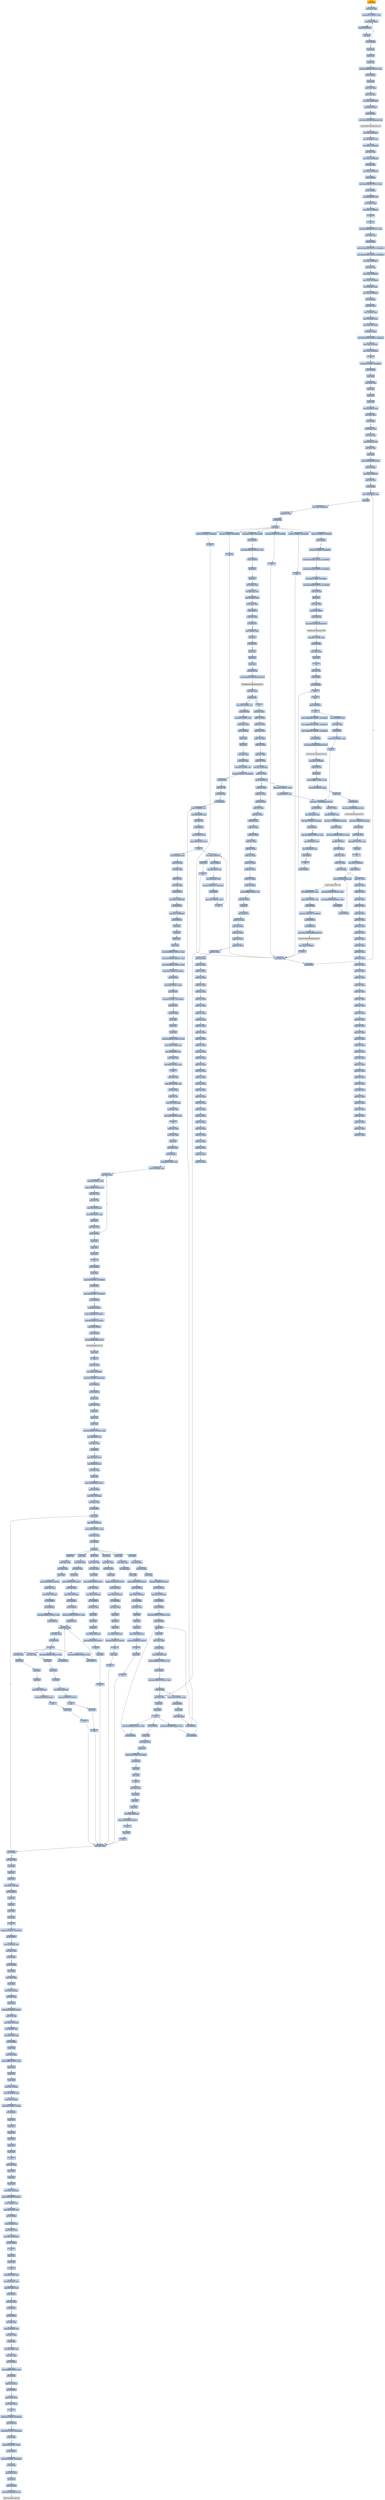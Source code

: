 digraph G {
node[shape=rectangle,style=filled,fillcolor=lightsteelblue,color=lightsteelblue]
bgcolor="transparent"
a0x1000d0f4pushl_ebp[label="start\npushl %ebp",fillcolor="orange",color="lightgrey"];
a0x1000d0f5movl_esp_ebp[label="0x1000d0f5\nmovl %esp, %ebp"];
a0x1000d0f7movl_0x2bcUINT32_ecx[label="0x1000d0f7\nmovl $0x2bc<UINT32>, %ecx"];
a0x1000d0fcpushl_0x0UINT8[label="0x1000d0fc\npushl $0x0<UINT8>"];
a0x1000d0fepushl_0x0UINT8[label="0x1000d0fe\npushl $0x0<UINT8>"];
a0x1000d100decl_ecx[label="0x1000d100\ndecl %ecx"];
a0x1000d101jne_0x1000d0fc[label="0x1000d101\njne 0x1000d0fc"];
a0x1000d103pushl_ebx[label="0x1000d103\npushl %ebx"];
a0x1000d104pushl_esi[label="0x1000d104\npushl %esi"];
a0x1000d105pushl_edi[label="0x1000d105\npushl %edi"];
a0x1000d106movl_0x1000d030UINT32_eax[label="0x1000d106\nmovl $0x1000d030<UINT32>, %eax"];
a0x1000d10bcall_0x10004ce4[label="0x1000d10b\ncall 0x10004ce4"];
a0x10004ce4pushl_ebx[label="0x10004ce4\npushl %ebx"];
a0x10004ce5movl_eax_ebx[label="0x10004ce5\nmovl %eax, %ebx"];
a0x10004ce7xorl_eax_eax[label="0x10004ce7\nxorl %eax, %eax"];
a0x10004ce9movl_eax_0x1000e08c[label="0x10004ce9\nmovl %eax, 0x1000e08c"];
a0x10004ceepushl_0x0UINT8[label="0x10004cee\npushl $0x0<UINT8>"];
a0x10004cf0call_0x10004c20[label="0x10004cf0\ncall 0x10004c20"];
a0x10004c20jmp_GetModuleHandleA_kernel32_dll[label="0x10004c20\njmp GetModuleHandleA@kernel32.dll"];
GetModuleHandleA_kernel32_dll[label="GetModuleHandleA@kernel32.dll",fillcolor="lightgrey",color="lightgrey"];
a0x10004cf5movl_eax_0x1000f654[label="0x10004cf5\nmovl %eax, 0x1000f654"];
a0x10004cfamovl_0x1000f654_eax[label="0x10004cfa\nmovl 0x1000f654, %eax"];
a0x10004cffmovl_eax_0x1000e094[label="0x10004cff\nmovl %eax, 0x1000e094"];
a0x10004d04xorl_eax_eax[label="0x10004d04\nxorl %eax, %eax"];
a0x10004d06movl_eax_0x1000e098[label="0x10004d06\nmovl %eax, 0x1000e098"];
a0x10004d0bxorl_eax_eax[label="0x10004d0b\nxorl %eax, %eax"];
a0x10004d0dmovl_eax_0x1000e09c[label="0x10004d0d\nmovl %eax, 0x1000e09c"];
a0x10004d12call_0x10004cd8[label="0x10004d12\ncall 0x10004cd8"];
a0x10004cd8movl_0x1000e090UINT32_eax[label="0x10004cd8\nmovl $0x1000e090<UINT32>, %eax"];
a0x10004cddcall_0x1000465c[label="0x10004cdd\ncall 0x1000465c"];
a0x1000465cmovl_0x1000e024_edx[label="0x1000465c\nmovl 0x1000e024, %edx"];
a0x10004662movl_edx_eax_[label="0x10004662\nmovl %edx, (%eax)"];
a0x10004664movl_eax_0x1000e024[label="0x10004664\nmovl %eax, 0x1000e024"];
a0x10004669ret[label="0x10004669\nret"];
a0x10004ce2ret[label="0x10004ce2\nret"];
a0x10004d17movl_0x1000e090UINT32_edx[label="0x10004d17\nmovl $0x1000e090<UINT32>, %edx"];
a0x10004d1cmovl_ebx_eax[label="0x10004d1c\nmovl %ebx, %eax"];
a0x10004d1ecall_0x10002fe4[label="0x10004d1e\ncall 0x10002fe4"];
a0x10002fe4movl_0x10001098UINT32_0x1000f010[label="0x10002fe4\nmovl $0x10001098<UINT32>, 0x1000f010"];
a0x10002feemovl_0x100010a0UINT32_0x1000f014[label="0x10002fee\nmovl $0x100010a0<UINT32>, 0x1000f014"];
a0x10002ff8movl_eax_0x1000f62c[label="0x10002ff8\nmovl %eax, 0x1000f62c"];
a0x10002ffdxorl_eax_eax[label="0x10002ffd\nxorl %eax, %eax"];
a0x10002fffmovl_eax_0x1000f630[label="0x10002fff\nmovl %eax, 0x1000f630"];
a0x10003004movl_edx_0x1000f634[label="0x10003004\nmovl %edx, 0x1000f634"];
a0x1000300amovl_0x4edx__eax[label="0x1000300a\nmovl 0x4(%edx), %eax"];
a0x1000300dmovl_eax_0x1000f020[label="0x1000300d\nmovl %eax, 0x1000f020"];
a0x10003012call_0x10002edc[label="0x10003012\ncall 0x10002edc"];
a0x10002edcxorl_edx_edx[label="0x10002edc\nxorl %edx, %edx"];
a0x10002edeleal__12ebp__eax[label="0x10002ede\nleal -12(%ebp), %eax"];
a0x10002ee1movl_fs_edx__ecx[label="0x10002ee1\nmovl %fs:(%edx), %ecx"];
a0x10002ee4movl_eax_fs_edx_[label="0x10002ee4\nmovl %eax, %fs:(%edx)"];
a0x10002ee7movl_ecx_eax_[label="0x10002ee7\nmovl %ecx, (%eax)"];
a0x10002ee9movl_0x10002e3cUINT32_0x4eax_[label="0x10002ee9\nmovl $0x10002e3c<UINT32>, 0x4(%eax)"];
a0x10002ef0movl_ebp_0x8eax_[label="0x10002ef0\nmovl %ebp, 0x8(%eax)"];
a0x10002ef3movl_eax_0x1000f628[label="0x10002ef3\nmovl %eax, 0x1000f628"];
a0x10002ef8ret[label="0x10002ef8\nret"];
a0x10003017movb_0x0UINT8_0x1000f028[label="0x10003017\nmovb $0x0<UINT8>, 0x1000f028"];
a0x1000301ecall_0x10002f84[label="0x1000301e\ncall 0x10002f84"];
a0x10002f84pushl_ebp[label="0x10002f84\npushl %ebp"];
a0x10002f85movl_esp_ebp[label="0x10002f85\nmovl %esp, %ebp"];
a0x10002f87pushl_ebx[label="0x10002f87\npushl %ebx"];
a0x10002f88pushl_esi[label="0x10002f88\npushl %esi"];
a0x10002f89pushl_edi[label="0x10002f89\npushl %edi"];
a0x10002f8amovl_0x1000f62c_eax[label="0x10002f8a\nmovl 0x1000f62c, %eax"];
a0x10002f8ftestl_eax_eax[label="0x10002f8f\ntestl %eax, %eax"];
a0x10002f91je_0x10002fde[label="0x10002f91\nje 0x10002fde"];
a0x10002f93movl_eax__esi[label="0x10002f93\nmovl (%eax), %esi"];
a0x10002f95xorl_ebx_ebx[label="0x10002f95\nxorl %ebx, %ebx"];
a0x10002f97movl_0x4eax__edi[label="0x10002f97\nmovl 0x4(%eax), %edi"];
a0x10002f9axorl_edx_edx[label="0x10002f9a\nxorl %edx, %edx"];
a0x10002f9cpushl_ebp[label="0x10002f9c\npushl %ebp"];
a0x10002f9dpushl_0x10002fcaUINT32[label="0x10002f9d\npushl $0x10002fca<UINT32>"];
a0x10002fa2pushl_fs_edx_[label="0x10002fa2\npushl %fs:(%edx)"];
a0x10002fa5movl_esp_fs_edx_[label="0x10002fa5\nmovl %esp, %fs:(%edx)"];
a0x10002fa8cmpl_ebx_esi[label="0x10002fa8\ncmpl %ebx, %esi"];
a0x10002faajle_0x10002fc0[label="0x10002faa\njle 0x10002fc0"];
a0x10002facmovl_ediebx8__eax[label="0x10002fac\nmovl (%edi,%ebx,8), %eax"];
a0x10002fafincl_ebx[label="0x10002faf\nincl %ebx"];
a0x10002fb0movl_ebx_0x1000f630[label="0x10002fb0\nmovl %ebx, 0x1000f630"];
a0x10002fb6testl_eax_eax[label="0x10002fb6\ntestl %eax, %eax"];
a0x10002fb8je_0x10002fbc[label="0x10002fb8\nje 0x10002fbc"];
a0x10002fbacall_eax[label="0x10002fba\ncall %eax"];
a0x10004d58subl_0x1UINT8_0x1000f658[label="0x10004d58\nsubl $0x1<UINT8>, 0x1000f658"];
a0x10004d5fret[label="0x10004d5f\nret"];
a0x10002fbccmpl_ebx_esi[label="0x10002fbc\ncmpl %ebx, %esi"];
a0x10002fbejg_0x10002fac[label="0x10002fbe\njg 0x10002fac"];
a0x10004b4csubl_0x1UINT8_0x1000f5a8[label="0x10004b4c\nsubl $0x1<UINT8>, 0x1000f5a8"];
a0x10004b53jae_0x10004c1e[label="0x10004b53\njae 0x10004c1e"];
a0x10004b59movb_0x2UINT8_0x1000e008[label="0x10004b59\nmovb $0x2<UINT8>, 0x1000e008"];
a0x10004b60movl_0x10001098UINT32_0x1000f010[label="0x10004b60\nmovl $0x10001098<UINT32>, 0x1000f010"];
a0x10004b6amovl_0x100010a0UINT32_0x1000f014[label="0x10004b6a\nmovl $0x100010a0<UINT32>, 0x1000f014"];
a0x10004b74movb_0x2UINT8_0x1000f03a[label="0x10004b74\nmovb $0x2<UINT8>, 0x1000f03a"];
a0x10004b7bmovl_0x10003fa8UINT32_0x1000f000[label="0x10004b7b\nmovl $0x10003fa8<UINT32>, 0x1000f000"];
a0x10004b85call_0x100027dc[label="0x10004b85\ncall 0x100027dc"];
a0x100027dcpushl_ebx[label="0x100027dc\npushl %ebx"];
a0x100027ddxorl_ebx_ebx[label="0x100027dd\nxorl %ebx, %ebx"];
a0x100027dfpushl_0x0UINT8[label="0x100027df\npushl $0x0<UINT8>"];
a0x100027e1call_0x100027d4[label="0x100027e1\ncall 0x100027d4"];
a0x100027d4jmp_GetKeyboardType_user32_dll[label="0x100027d4\njmp GetKeyboardType@user32.dll"];
GetKeyboardType_user32_dll[label="GetKeyboardType@user32.dll",fillcolor="lightgrey",color="lightgrey"];
a0x100027e6cmpl_0x7UINT8_eax[label="0x100027e6\ncmpl $0x7<UINT8>, %eax"];
a0x100027e9jne_0x10002807[label="0x100027e9\njne 0x10002807"];
a0x10002807movl_ebx_eax[label="0x10002807\nmovl %ebx, %eax"];
a0x10002809popl_ebx[label="0x10002809\npopl %ebx"];
a0x1000280aret[label="0x1000280a\nret"];
a0x10004b8atestb_al_al[label="0x10004b8a\ntestb %al, %al"];
a0x10004b8cje_0x10004b93[label="0x10004b8c\nje 0x10004b93"];
a0x10004b93call_0x100028d0[label="0x10004b93\ncall 0x100028d0"];
a0x100028d0fninit_[label="0x100028d0\nfninit "];
a0x100028d2fwait_[label="0x100028d2\nfwait "];
a0x100028d3fldcw_0x1000e014[label="0x100028d3\nfldcw 0x1000e014"];
a0x100028d9ret[label="0x100028d9\nret"];
a0x10004b98movw_0xffffd7b0UINT16_0x1000f040[label="0x10004b98\nmovw $0xffffd7b0<UINT16>, 0x1000f040"];
a0x10004ba1movw_0xffffd7b0UINT16_0x1000f20c[label="0x10004ba1\nmovw $0xffffd7b0<UINT16>, 0x1000f20c"];
a0x10004baamovw_0xffffd7b0UINT16_0x1000f3d8[label="0x10004baa\nmovw $0xffffd7b0<UINT16>, 0x1000f3d8"];
a0x10004bb3call_0x100010e0[label="0x10004bb3\ncall 0x100010e0"];
a0x100010e0jmp_GetCommandLineA_kernel32_dll[label="0x100010e0\njmp GetCommandLineA@kernel32.dll"];
GetCommandLineA_kernel32_dll[label="GetCommandLineA@kernel32.dll",fillcolor="lightgrey",color="lightgrey"];
a0x10004bb8movl_eax_0x1000f030[label="0x10004bb8\nmovl %eax, 0x1000f030"];
a0x10004bbdcall_0x10001150[label="0x10004bbd\ncall 0x10001150"];
a0x10001150pushl_ebx[label="0x10001150\npushl %ebx"];
a0x10001151addl_0xffffffbcUINT8_esp[label="0x10001151\naddl $0xffffffbc<UINT8>, %esp"];
a0x10001154movl_0xaUINT32_ebx[label="0x10001154\nmovl $0xa<UINT32>, %ebx"];
a0x10001159pushl_esp[label="0x10001159\npushl %esp"];
a0x1000115acall_0x100010f0[label="0x1000115a\ncall 0x100010f0"];
a0x100010f0jmp_GetStartupInfoA_kernel32_dll[label="0x100010f0\njmp GetStartupInfoA@kernel32.dll"];
GetStartupInfoA_kernel32_dll[label="GetStartupInfoA@kernel32.dll",fillcolor="lightgrey",color="lightgrey"];
a0x1000115ftestb_0x1UINT8_0x2cesp_[label="0x1000115f\ntestb $0x1<UINT8>, 0x2c(%esp)"];
a0x10001164je_0x1000116b[label="0x10001164\nje 0x1000116b"];
a0x1000116bmovl_ebx_eax[label="0x1000116b\nmovl %ebx, %eax"];
a0x1000116daddl_0x44UINT8_esp[label="0x1000116d\naddl $0x44<UINT8>, %esp"];
a0x10001170popl_ebx[label="0x10001170\npopl %ebx"];
a0x10001171ret[label="0x10001171\nret"];
a0x10004bc2movl_eax_0x1000f02c[label="0x10004bc2\nmovl %eax, 0x1000f02c"];
a0x10004bc7call_0x10001148[label="0x10004bc7\ncall 0x10001148"];
a0x10001148jmp_GetVersion_kernel32_dll[label="0x10001148\njmp GetVersion@kernel32.dll"];
GetVersion_kernel32_dll[label="GetVersion@kernel32.dll",fillcolor="lightgrey",color="lightgrey"];
a0x10004bccandl_0x80000000UINT32_eax[label="0x10004bcc\nandl $0x80000000<UINT32>, %eax"];
a0x10004bd1cmpl_0x80000000UINT32_eax[label="0x10004bd1\ncmpl $0x80000000<UINT32>, %eax"];
a0x10004bd6je_0x10004c05[label="0x10004bd6\nje 0x10004c05"];
a0x10004bd8call_0x10001148[label="0x10004bd8\ncall 0x10001148"];
a0x10004bddandl_0xffUINT32_eax[label="0x10004bdd\nandl $0xff<UINT32>, %eax"];
a0x10004be2cmpw_0x4UINT8_ax[label="0x10004be2\ncmpw $0x4<UINT8>, %ax"];
a0x10004be6jbe_0x10004bf4[label="0x10004be6\njbe 0x10004bf4"];
a0x10004be8movl_0x3UINT32_0x1000f5ac[label="0x10004be8\nmovl $0x3<UINT32>, 0x1000f5ac"];
a0x10004bf2jmp_0x10004c14[label="0x10004bf2\njmp 0x10004c14"];
a0x10004c14call_0x10001140[label="0x10004c14\ncall 0x10001140"];
a0x10001140jmp_GetCurrentThreadId_kernel32_dll[label="0x10001140\njmp GetCurrentThreadId@kernel32.dll"];
GetCurrentThreadId_kernel32_dll[label="GetCurrentThreadId@kernel32.dll",fillcolor="lightgrey",color="lightgrey"];
a0x10004c19movl_eax_0x1000f024[label="0x10004c19\nmovl %eax, 0x1000f024"];
a0x10004c1eret[label="0x10004c1e\nret"];
a0x10004d90subl_0x1UINT8_0x1000f660[label="0x10004d90\nsubl $0x1<UINT8>, 0x1000f660"];
a0x10004d97ret[label="0x10004d97\nret"];
a0x100051d0subl_0x1UINT8_0x1000f664[label="0x100051d0\nsubl $0x1<UINT8>, 0x1000f664"];
a0x100051d7ret[label="0x100051d7\nret"];
a0x10005300subl_0x1UINT8_0x1000f674[label="0x10005300\nsubl $0x1<UINT8>, 0x1000f674"];
a0x10005307ret[label="0x10005307\nret"];
a0x100061e4subl_0x1UINT8_0x1000f678[label="0x100061e4\nsubl $0x1<UINT8>, 0x1000f678"];
a0x100061ebjae_0x100061f7[label="0x100061eb\njae 0x100061f7"];
a0x100061edmovl_0x100061d8UINT32_eax[label="0x100061ed\nmovl $0x100061d8<UINT32>, %eax"];
a0x100061f2call_0x10003024[label="0x100061f2\ncall 0x10003024"];
a0x10003024pushl_ebx[label="0x10003024\npushl %ebx"];
a0x10003025pushl_esi[label="0x10003025\npushl %esi"];
a0x10003026movl_eax__ebx[label="0x10003026\nmovl (%eax), %ebx"];
a0x10003028leal_0x4eax__esi[label="0x10003028\nleal 0x4(%eax), %esi"];
a0x1000302bmovl_0x4esi__edx[label="0x1000302b\nmovl 0x4(%esi), %edx"];
a0x1000302emovl_esi__eax[label="0x1000302e\nmovl (%esi), %eax"];
a0x10003030call_0x100037ac[label="0x10003030\ncall 0x100037ac"];
a0x100037actestl_edx_edx[label="0x100037ac\ntestl %edx, %edx"];
a0x100037aeje_0x10003770[label="0x100037ae\nje 0x10003770"];
a0x100037b4movl__4edx__ecx[label="0x100037b4\nmovl -4(%edx), %ecx"];
a0x100037b7shrl_ecx[label="0x100037b7\nshrl %ecx"];
a0x100037b9je_0x10003770[label="0x100037b9\nje 0x10003770"];
a0x100037bfpushl_ecx[label="0x100037bf\npushl %ecx"];
a0x100037c0pushl_edx[label="0x100037c0\npushl %edx"];
a0x100037c1pushl_eax[label="0x100037c1\npushl %eax"];
a0x100037c2call_0x10001130[label="0x100037c2\ncall 0x10001130"];
a0x10001130jmp_SysReAllocStringLen_oleaut32_dll[label="0x10001130\njmp SysReAllocStringLen@oleaut32.dll"];
SysReAllocStringLen_oleaut32_dll[label="SysReAllocStringLen@oleaut32.dll",fillcolor="lightgrey",color="lightgrey"];
a0x100037c7testl_eax_eax[label="0x100037c7\ntestl %eax, %eax"];
a0x100037c9je_0x10003740[label="0x100037c9\nje 0x10003740"];
a0x100037cfret[label="0x100037cf\nret"];
a0x10003740movb_0x1UINT8_al[label="0x10003740\nmovb $0x1<UINT8>, %al"];
a0x10003742jmp_0x100025e8[label="0x10003742\njmp 0x100025e8"];
a0x100025e8andl_0x7fUINT8_eax[label="0x100025e8\nandl $0x7f<UINT8>, %eax"];
a0x100025ebmovl_esp__edx[label="0x100025eb\nmovl (%esp), %edx"];
a0x100025eejmp_0x1000259c[label="0x100025ee\njmp 0x1000259c"];
a0x1000259cpushl_ebx[label="0x1000259c\npushl %ebx"];
a0x1000259dpushl_esi[label="0x1000259d\npushl %esi"];
a0x1000259emovl_edx_esi[label="0x1000259e\nmovl %edx, %esi"];
a0x100025a0movl_eax_ebx[label="0x100025a0\nmovl %eax, %ebx"];
a0x100025a2andb_0x7fUINT8_bl[label="0x100025a2\nandb $0x7f<UINT8>, %bl"];
a0x100025a5cmpl_0x0UINT8_0x1000f008[label="0x100025a5\ncmpl $0x0<UINT8>, 0x1000f008"];
a0x100025acje_0x100025b8[label="0x100025ac\nje 0x100025b8"];
a0x100025b8testb_bl_bl[label="0x100025b8\ntestb %bl, %bl"];
a0x100025bajne_0x100025c9[label="0x100025ba\njne 0x100025c9"];
a0x100025bccall_0x10004c98[label="0x100025bc\ncall 0x10004c98"];
a0x10004c98movb_0x1000f650_cl[label="0x10004c98\nmovb 0x1000f650, %cl"];
a0x10004c9emovl_0x1000e08c_eax[label="0x10004c9e\nmovl 0x1000e08c, %eax"];
a0x10004ca3testb_cl_cl[label="0x10004ca3\ntestb %cl, %cl"];
a0x10004ca5jne_0x10004ccd[label="0x10004ca5\njne 0x10004ccd"];
a0x10004ca7movl_fs_0x2c_edx[label="0x10004ca7\nmovl %fs:0x2c, %edx"];
a0x10004caemovl_edxeax4__eax[label="0x10004cae\nmovl (%edx,%eax,4), %eax"];
a0x10004cb1ret[label="0x10004cb1\nret"];
a0x100025c1movl_0x4eax__ebx[label="0x100025c1\nmovl 0x4(%eax), %ebx"];
a0x100025c7jmp_0x100025d8[label="0x100025c7\njmp 0x100025d8"];
a0x100025d8xorl_eax_eax[label="0x100025d8\nxorl %eax, %eax"];
a0x100025damovb_bl_al[label="0x100025da\nmovb %bl, %al"];
a0x100025dcmovl_esi_edx[label="0x100025dc\nmovl %esi, %edx"];
a0x100025decall_0x10002590[label="0x100025de\ncall 0x10002590"];
a0x10002590movl_edx_0x1000e004[label="0x10002590\nmovl %edx, 0x1000e004"];
a0x10002596call_0x10003230[label="0x10002596\ncall 0x10003230"];
a0x10003230movl_eax_0x1000e000[label="0x10003230\nmovl %eax, 0x1000e000"];
a0x10003235call_0x10003158[label="0x10003235\ncall 0x10003158"];
a0x10003158pushl_ebx[label="0x10003158\npushl %ebx"];
a0x10003159pushl_esi[label="0x10003159\npushl %esi"];
a0x1000315apushl_edi[label="0x1000315a\npushl %edi"];
a0x1000315bpushl_ebp[label="0x1000315b\npushl %ebp"];
a0x1000315cmovl_0x1000f624UINT32_ebx[label="0x1000315c\nmovl $0x1000f624<UINT32>, %ebx"];
a0x10003161movl_0x1000e000UINT32_esi[label="0x10003161\nmovl $0x1000e000<UINT32>, %esi"];
a0x10003166movl_0x1000f034UINT32_edi[label="0x10003166\nmovl $0x1000f034<UINT32>, %edi"];
a0x1000316bcmpb_0x0UINT8_0x28ebx_[label="0x1000316b\ncmpb $0x0<UINT8>, 0x28(%ebx)"];
a0x1000316fjne_0x10003187[label="0x1000316f\njne 0x10003187"];
a0x10003171cmpl_0x0UINT8_edi_[label="0x10003171\ncmpl $0x0<UINT8>, (%edi)"];
a0x10003174je_0x10003187[label="0x10003174\nje 0x10003187"];
a0x10003187cmpl_0x0UINT8_0x1000e004[label="0x10003187\ncmpl $0x0<UINT8>, 0x1000e004"];
a0x1000318eje_0x100031a1[label="0x1000318e\nje 0x100031a1"];
a0x10003190call_0x10003040[label="0x10003190\ncall 0x10003040"];
a0x10003040pushl_ebx[label="0x10003040\npushl %ebx"];
a0x10003041pushl_esi[label="0x10003041\npushl %esi"];
a0x10003042pushl_edi[label="0x10003042\npushl %edi"];
a0x10003043movl_0x1000e05cUINT32_esi[label="0x10003043\nmovl $0x1000e05c<UINT32>, %esi"];
a0x10003048movb_0x10UINT8_cl[label="0x10003048\nmovb $0x10<UINT8>, %cl"];
a0x1000304amovl_0x1000e000_ebx[label="0x1000304a\nmovl 0x1000e000, %ebx"];
a0x10003050movl_ebx_eax[label="0x10003050\nmovl %ebx, %eax"];
a0x10003052movl_0xaUINT32_edi[label="0x10003052\nmovl $0xa<UINT32>, %edi"];
a0x10003057cltd_[label="0x10003057\ncltd "];
a0x10003058idivl_edi_eax[label="0x10003058\nidivl %edi, %eax"];
a0x1000305aaddb_0x30UINT8_dl[label="0x1000305a\naddb $0x30<UINT8>, %dl"];
a0x1000305dxorl_eax_eax[label="0x1000305d\nxorl %eax, %eax"];
a0x1000305fmovb_cl_al[label="0x1000305f\nmovb %cl, %al"];
a0x10003061movb_dl_esieax_[label="0x10003061\nmovb %dl, (%esi,%eax)"];
a0x10003064movl_ebx_eax[label="0x10003064\nmovl %ebx, %eax"];
a0x10003066movl_0xaUINT32_ebx[label="0x10003066\nmovl $0xa<UINT32>, %ebx"];
a0x1000306bcltd_[label="0x1000306b\ncltd "];
a0x1000306cidivl_ebx_eax[label="0x1000306c\nidivl %ebx, %eax"];
a0x1000306emovl_eax_ebx[label="0x1000306e\nmovl %eax, %ebx"];
a0x10003070decl_ecx[label="0x10003070\ndecl %ecx"];
a0x10003071testl_ebx_ebx[label="0x10003071\ntestl %ebx, %ebx"];
a0x10003073jne_0x10003050[label="0x10003073\njne 0x10003050"];
a0x10003075movb_0x1cUINT8_cl[label="0x10003075\nmovb $0x1c<UINT8>, %cl"];
a0x10003077movl_0x1000e004_eax[label="0x10003077\nmovl 0x1000e004, %eax"];
a0x1000307cmovl_eax_edx[label="0x1000307c\nmovl %eax, %edx"];
a0x1000307eandl_0xfUINT8_edx[label="0x1000307e\nandl $0xf<UINT8>, %edx"];
a0x10003081movb_0x1000e07cedx__dl[label="0x10003081\nmovb 0x1000e07c(%edx), %dl"];
a0x10003087xorl_ebx_ebx[label="0x10003087\nxorl %ebx, %ebx"];
a0x10003089movb_cl_bl[label="0x10003089\nmovb %cl, %bl"];
a0x1000308bmovb_dl_esiebx_[label="0x1000308b\nmovb %dl, (%esi,%ebx)"];
a0x1000308eshrl_0x4UINT8_eax[label="0x1000308e\nshrl $0x4<UINT8>, %eax"];
a0x10003091decl_ecx[label="0x10003091\ndecl %ecx"];
a0x10003092testl_eax_eax[label="0x10003092\ntestl %eax, %eax"];
a0x10003094jne_0x1000307c[label="0x10003094\njne 0x1000307c"];
a0x10003096popl_edi[label="0x10003096\npopl %edi"];
a0x10003097popl_esi[label="0x10003097\npopl %esi"];
a0x10003098popl_ebx[label="0x10003098\npopl %ebx"];
a0x10003099ret[label="0x10003099\nret"];
a0x10003195call_0x100030cc[label="0x10003195\ncall 0x100030cc"];
a0x100030ccpushl_ecx[label="0x100030cc\npushl %ecx"];
a0x100030cdcmpb_0x0UINT8_0x1000f038[label="0x100030cd\ncmpb $0x0<UINT8>, 0x1000f038"];
a0x100030d4je_0x1000312d[label="0x100030d4\nje 0x1000312d"];
a0x1000312dcmpb_0x0UINT8_0x1000e020[label="0x1000312d\ncmpb $0x0<UINT8>, 0x1000e020"];
a0x10003134jne_0x10003149[label="0x10003134\njne 0x10003149"];
a0x10003136pushl_0x0UINT8[label="0x10003136\npushl $0x0<UINT8>"];
a0x10003138pushl_0x1000e054UINT32[label="0x10003138\npushl $0x1000e054<UINT32>"];
a0x1000313dpushl_0x1000e05cUINT32[label="0x1000313d\npushl $0x1000e05c<UINT32>"];
a0x10003142pushl_0x0UINT8[label="0x10003142\npushl $0x0<UINT8>"];
a0x10003144call_0x100010d0[label="0x10003144\ncall 0x100010d0"];
a0x100010d0jmp_MessageBoxA_user32_dll[label="0x100010d0\njmp MessageBoxA@user32.dll"];
MessageBoxA_user32_dll[label="MessageBoxA@user32.dll",fillcolor="lightgrey",color="lightgrey"];
a0x10003149popl_edx[label="0x10003149\npopl %edx"];
a0x1000314aret[label="0x1000314a\nret"];
a0x1000319axorl_eax_eax[label="0x1000319a\nxorl %eax, %eax"];
a0x1000319cmovl_eax_0x1000e004[label="0x1000319c\nmovl %eax, 0x1000e004"];
a0x100031a1cmpb_0x2UINT8_0x28ebx_[label="0x100031a1\ncmpb $0x2<UINT8>, 0x28(%ebx)"];
a0x100031a5jne_0x100031b1[label="0x100031a5\njne 0x100031b1"];
a0x100031b1call_0x10002f24[label="0x100031b1\ncall 0x10002f24"];
a0x10002f24pushl_ebp[label="0x10002f24\npushl %ebp"];
a0x10002f25movl_esp_ebp[label="0x10002f25\nmovl %esp, %ebp"];
a0x10002f27pushl_ebx[label="0x10002f27\npushl %ebx"];
a0x10002f28pushl_esi[label="0x10002f28\npushl %esi"];
a0x10002f29pushl_edi[label="0x10002f29\npushl %edi"];
a0x10002f2amovl_0x1000f624UINT32_edi[label="0x10002f2a\nmovl $0x1000f624<UINT32>, %edi"];
a0x10002f2fmovl_0x8edi__eax[label="0x10002f2f\nmovl 0x8(%edi), %eax"];
a0x10002f32testl_eax_eax[label="0x10002f32\ntestl %eax, %eax"];
a0x10002f34je_0x10002f7e[label="0x10002f34\nje 0x10002f7e"];
a0x10002f36movl_0xcedi__ebx[label="0x10002f36\nmovl 0xc(%edi), %ebx"];
a0x10002f39movl_0x4eax__esi[label="0x10002f39\nmovl 0x4(%eax), %esi"];
a0x10002f3cxorl_edx_edx[label="0x10002f3c\nxorl %edx, %edx"];
a0x10002f3epushl_ebp[label="0x10002f3e\npushl %ebp"];
a0x10002f3fpushl_0x10002f6aUINT32[label="0x10002f3f\npushl $0x10002f6a<UINT32>"];
a0x10002f44pushl_fs_edx_[label="0x10002f44\npushl %fs:(%edx)"];
a0x10002f47movl_esp_fs_edx_[label="0x10002f47\nmovl %esp, %fs:(%edx)"];
a0x10002f4atestl_ebx_ebx[label="0x10002f4a\ntestl %ebx, %ebx"];
a0x10002f4cjle_0x10002f60[label="0x10002f4c\njle 0x10002f60"];
a0x10002f4edecl_ebx[label="0x10002f4e\ndecl %ebx"];
a0x10002f4fmovl_ebx_0xcedi_[label="0x10002f4f\nmovl %ebx, 0xc(%edi)"];
a0x10002f52movl_0x4esiebx8__eax[label="0x10002f52\nmovl 0x4(%esi,%ebx,8), %eax"];
a0x10002f56testl_eax_eax[label="0x10002f56\ntestl %eax, %eax"];
a0x10002f58je_0x10002f5c[label="0x10002f58\nje 0x10002f5c"];
a0x10002f5acall_eax[label="0x10002f5a\ncall %eax"];
a0x1000619cpushl_ebp[label="0x1000619c\npushl %ebp"];
a0x1000619dmovl_esp_ebp[label="0x1000619d\nmovl %esp, %ebp"];
a0x1000619fxorl_eax_eax[label="0x1000619f\nxorl %eax, %eax"];
a0x100061a1pushl_ebp[label="0x100061a1\npushl %ebp"];
a0x100061a2pushl_0x100061cdUINT32[label="0x100061a2\npushl $0x100061cd<UINT32>"];
a0x100061a7pushl_fs_eax_[label="0x100061a7\npushl %fs:(%eax)"];
a0x100061aamovl_esp_fs_eax_[label="0x100061aa\nmovl %esp, %fs:(%eax)"];
a0x100061adincl_0x1000f678[label="0x100061ad\nincl 0x1000f678"];
a0x100061b3jne_0x100061bf[label="0x100061b3\njne 0x100061bf"];
a0x100061b5movl_0x1000e0acUINT32_eax[label="0x100061b5\nmovl $0x1000e0ac<UINT32>, %eax"];
a0x100061bacall_0x10003770[label="0x100061ba\ncall 0x10003770"];
a0x10003770movl_eax__edx[label="0x10003770\nmovl (%eax), %edx"];
a0x10003772testl_edx_edx[label="0x10003772\ntestl %edx, %edx"];
a0x10003774je_0x10003784[label="0x10003774\nje 0x10003784"];
a0x10003784ret[label="0x10003784\nret"];
a0x100061bfxorl_eax_eax[label="0x100061bf\nxorl %eax, %eax"];
a0x100061c1popl_edx[label="0x100061c1\npopl %edx"];
a0x100061c2popl_ecx[label="0x100061c2\npopl %ecx"];
a0x100061c3popl_ecx[label="0x100061c3\npopl %ecx"];
a0x100061c4movl_edx_fs_eax_[label="0x100061c4\nmovl %edx, %fs:(%eax)"];
a0x100061c7pushl_0x100061d4UINT32[label="0x100061c7\npushl $0x100061d4<UINT32>"];
a0x100061ccret[label="0x100061cc\nret"];
a0x100061d4popl_ebp[label="0x100061d4\npopl %ebp"];
a0x100061d5ret[label="0x100061d5\nret"];
a0x10002f5ctestl_ebx_ebx[label="0x10002f5c\ntestl %ebx, %ebx"];
a0x10002f5ejg_0x10002f4e[label="0x10002f5e\njg 0x10002f4e"];
a0x100052b0pushl_ebp[label="0x100052b0\npushl %ebp"];
a0x100052b1movl_esp_ebp[label="0x100052b1\nmovl %esp, %ebp"];
a0x100052b3xorl_eax_eax[label="0x100052b3\nxorl %eax, %eax"];
a0x100052b5pushl_ebp[label="0x100052b5\npushl %ebp"];
a0x100052b6pushl_0x100052f5UINT32[label="0x100052b6\npushl $0x100052f5<UINT32>"];
a0x100052bbpushl_fs_eax_[label="0x100052bb\npushl %fs:(%eax)"];
a0x100052bemovl_esp_fs_eax_[label="0x100052be\nmovl %esp, %fs:(%eax)"];
a0x100052c1incl_0x1000f674[label="0x100052c1\nincl 0x1000f674"];
a0x100052c7jne_0x100052e7[label="0x100052c7\njne 0x100052e7"];
a0x100052c9movl_0x1000f670UINT32_eax[label="0x100052c9\nmovl $0x1000f670<UINT32>, %eax"];
a0x100052cecall_0x10003770[label="0x100052ce\ncall 0x10003770"];
a0x100052d3movl_0x1000f66cUINT32_eax[label="0x100052d3\nmovl $0x1000f66c<UINT32>, %eax"];
a0x100052d8call_0x10003770[label="0x100052d8\ncall 0x10003770"];
a0x100052ddmovl_0x1000f668UINT32_eax[label="0x100052dd\nmovl $0x1000f668<UINT32>, %eax"];
a0x100052e2call_0x10003770[label="0x100052e2\ncall 0x10003770"];
a0x100052e7xorl_eax_eax[label="0x100052e7\nxorl %eax, %eax"];
a0x100052e9popl_edx[label="0x100052e9\npopl %edx"];
a0x100052eapopl_ecx[label="0x100052ea\npopl %ecx"];
a0x100052ebpopl_ecx[label="0x100052eb\npopl %ecx"];
a0x100052ecmovl_edx_fs_eax_[label="0x100052ec\nmovl %edx, %fs:(%eax)"];
a0x100052efpushl_0x100052fcUINT32[label="0x100052ef\npushl $0x100052fc<UINT32>"];
a0x100052f4ret[label="0x100052f4\nret"];
a0x100052fcpopl_ebp[label="0x100052fc\npopl %ebp"];
a0x100052fdret[label="0x100052fd\nret"];
a0x100051a0pushl_ebp[label="0x100051a0\npushl %ebp"];
a0x100051a1movl_esp_ebp[label="0x100051a1\nmovl %esp, %ebp"];
a0x100051a3xorl_eax_eax[label="0x100051a3\nxorl %eax, %eax"];
a0x100051a5pushl_ebp[label="0x100051a5\npushl %ebp"];
a0x100051a6pushl_0x100051c5UINT32[label="0x100051a6\npushl $0x100051c5<UINT32>"];
a0x100051abpushl_fs_eax_[label="0x100051ab\npushl %fs:(%eax)"];
a0x100051aemovl_esp_fs_eax_[label="0x100051ae\nmovl %esp, %fs:(%eax)"];
a0x100051b1incl_0x1000f664[label="0x100051b1\nincl 0x1000f664"];
a0x100051b7xorl_eax_eax[label="0x100051b7\nxorl %eax, %eax"];
a0x100051b9popl_edx[label="0x100051b9\npopl %edx"];
a0x100051bapopl_ecx[label="0x100051ba\npopl %ecx"];
a0x100051bbpopl_ecx[label="0x100051bb\npopl %ecx"];
a0x100051bcmovl_edx_fs_eax_[label="0x100051bc\nmovl %edx, %fs:(%eax)"];
a0x100051bfpushl_0x100051ccUINT32[label="0x100051bf\npushl $0x100051cc<UINT32>"];
a0x100051c4ret[label="0x100051c4\nret"];
a0x100051ccpopl_ebp[label="0x100051cc\npopl %ebp"];
a0x100051cdret[label="0x100051cd\nret"];
a0x10004d60pushl_ebp[label="0x10004d60\npushl %ebp"];
a0x10004d61movl_esp_ebp[label="0x10004d61\nmovl %esp, %ebp"];
a0x10004d63xorl_eax_eax[label="0x10004d63\nxorl %eax, %eax"];
a0x10004d65pushl_ebp[label="0x10004d65\npushl %ebp"];
a0x10004d66pushl_0x10004d85UINT32[label="0x10004d66\npushl $0x10004d85<UINT32>"];
a0x10004d6bpushl_fs_eax_[label="0x10004d6b\npushl %fs:(%eax)"];
a0x10004d6emovl_esp_fs_eax_[label="0x10004d6e\nmovl %esp, %fs:(%eax)"];
a0x10004d71incl_0x1000f660[label="0x10004d71\nincl 0x1000f660"];
a0x10004d77xorl_eax_eax[label="0x10004d77\nxorl %eax, %eax"];
a0x10004d79popl_edx[label="0x10004d79\npopl %edx"];
a0x10004d7apopl_ecx[label="0x10004d7a\npopl %ecx"];
a0x10004d7bpopl_ecx[label="0x10004d7b\npopl %ecx"];
a0x10004d7cmovl_edx_fs_eax_[label="0x10004d7c\nmovl %edx, %fs:(%eax)"];
a0x10004d7fpushl_0x10004d8cUINT32[label="0x10004d7f\npushl $0x10004d8c<UINT32>"];
a0x10004d84ret[label="0x10004d84\nret"];
a0x10004d8cpopl_ebp[label="0x10004d8c\npopl %ebp"];
a0x10004d8dret[label="0x10004d8d\nret"];
a0x10004af8pushl_ebp[label="0x10004af8\npushl %ebp"];
a0x10004af9movl_esp_ebp[label="0x10004af9\nmovl %esp, %ebp"];
a0x10004afbxorl_eax_eax[label="0x10004afb\nxorl %eax, %eax"];
a0x10004afdpushl_ebp[label="0x10004afd\npushl %ebp"];
a0x10004afepushl_0x10004b42UINT32[label="0x10004afe\npushl $0x10004b42<UINT32>"];
a0x10004b03pushl_fs_eax_[label="0x10004b03\npushl %fs:(%eax)"];
a0x10004b06movl_esp_fs_eax_[label="0x10004b06\nmovl %esp, %fs:(%eax)"];
a0x10004b09incl_0x1000f5a8[label="0x10004b09\nincl 0x1000f5a8"];
a0x10004b0fjne_0x10004b34[label="0x10004b0f\njne 0x10004b34"];
a0x10004b11movl_0x1000f03cUINT32_eax[label="0x10004b11\nmovl $0x1000f03c<UINT32>, %eax"];
a0x10004b16call_0x10002688[label="0x10004b16\ncall 0x10002688"];
a0x10002688pushl_ebx[label="0x10002688\npushl %ebx"];
a0x10002689pushl_esi[label="0x10002689\npushl %esi"];
a0x1000268amovl_eax_ebx[label="0x1000268a\nmovl %eax, %ebx"];
a0x1000268cxorl_esi_esi[label="0x1000268c\nxorl %esi, %esi"];
a0x1000268emovw_0x4ebx__ax[label="0x1000268e\nmovw 0x4(%ebx), %ax"];
a0x10002692cmpw_0xffffd7b1UINT16_ax[label="0x10002692\ncmpw $0xffffd7b1<UINT16>, %ax"];
a0x10002696jb_0x100026c7[label="0x10002696\njb 0x100026c7"];
a0x100026c7cmpl_0x1000f03cUINT32_ebx[label="0x100026c7\ncmpl $0x1000f03c<UINT32>, %ebx"];
a0x100026cdje_0x100026d9[label="0x100026cd\nje 0x100026d9"];
a0x100026d9movl_esi_eax[label="0x100026d9\nmovl %esi, %eax"];
a0x100026dbpopl_esi[label="0x100026db\npopl %esi"];
a0x100026dcpopl_ebx[label="0x100026dc\npopl %ebx"];
a0x100026ddret[label="0x100026dd\nret"];
a0x10004b1bmovl_0x1000f208UINT32_eax[label="0x10004b1b\nmovl $0x1000f208<UINT32>, %eax"];
a0x10004b20call_0x10002688[label="0x10004b20\ncall 0x10002688"];
a0x100026cfmovl_0x67UINT32_eax[label="0x100026cf\nmovl $0x67<UINT32>, %eax"];
a0x100026d4call_0x100025f4[label="0x100026d4\ncall 0x100025f4"];
a0x100025f4pushl_ebx[label="0x100025f4\npushl %ebx"];
a0x100025f5movl_eax_ebx[label="0x100025f5\nmovl %eax, %ebx"];
a0x100025f7call_0x10004c98[label="0x100025f7\ncall 0x10004c98"];
a0x100025fcmovl_ebx_0x4eax_[label="0x100025fc\nmovl %ebx, 0x4(%eax)"];
a0x10004b42jmp_0x10002cc8[label="0x10004b42\njmp 0x10002cc8"];
a0x10002cc8movl_0x4esp__eax[label="0x10002cc8\nmovl 0x4(%esp), %eax"];
a0x10002cccmovl_0x8esp__edx[label="0x10002ccc\nmovl 0x8(%esp), %edx"];
a0x10002cd0testl_0x6UINT32_0x4eax_[label="0x10002cd0\ntestl $0x6<UINT32>, 0x4(%eax)"];
a0x10002cd7je_0x10002cf8[label="0x10002cd7\nje 0x10002cf8"];
a0x10002cf8movl_0x1UINT32_eax[label="0x10002cf8\nmovl $0x1<UINT32>, %eax"];
a0x10002cfdret[label="0x10002cfd\nret"];
a0x10002602popl_ebx[label="0x10002602\npopl %ebx"];
a0x10002603ret[label="0x10002603\nret"];
a0x10004b25movl_0x1000f3d4UINT32_eax[label="0x10004b25\nmovl $0x1000f3d4<UINT32>, %eax"];
a0x10004b2acall_0x10002688[label="0x10004b2a\ncall 0x10002688"];
a0x10004b2fcall_0x10001904[label="0x10004b2f\ncall 0x10001904"];
a0x10001904pushl_ebp[label="0x10001904\npushl %ebp"];
a0x10001905movl_esp_ebp[label="0x10001905\nmovl %esp, %ebp"];
a0x10001907pushl_ebx[label="0x10001907\npushl %ebx"];
a0x10001908cmpb_0x0UINT8_0x1000f5b0[label="0x10001908\ncmpb $0x0<UINT8>, 0x1000f5b0"];
a0x1000190fje_0x100019e1[label="0x1000190f\nje 0x100019e1"];
a0x100019e1popl_ebx[label="0x100019e1\npopl %ebx"];
a0x100019e2popl_ebp[label="0x100019e2\npopl %ebp"];
a0x100019e3ret[label="0x100019e3\nret"];
a0x10004b34xorl_eax_eax[label="0x10004b34\nxorl %eax, %eax"];
a0x10004b36popl_edx[label="0x10004b36\npopl %edx"];
a0x10004b37popl_ecx[label="0x10004b37\npopl %ecx"];
a0x10004b38popl_ecx[label="0x10004b38\npopl %ecx"];
a0x10004b39movl_edx_fs_eax_[label="0x10004b39\nmovl %edx, %fs:(%eax)"];
a0x10004b3cpushl_0x10004b49UINT32[label="0x10004b3c\npushl $0x10004b49<UINT32>"];
a0x10004b41ret[label="0x10004b41\nret"];
a0x10004b49popl_ebp[label="0x10004b49\npopl %ebp"];
a0x10004b4aret[label="0x10004b4a\nret"];
a0x10004d28pushl_ebp[label="0x10004d28\npushl %ebp"];
a0x10004d29movl_esp_ebp[label="0x10004d29\nmovl %esp, %ebp"];
a0x10004d2bxorl_eax_eax[label="0x10004d2b\nxorl %eax, %eax"];
a0x10004d2dpushl_ebp[label="0x10004d2d\npushl %ebp"];
a0x10004d2epushl_0x10004d4dUINT32[label="0x10004d2e\npushl $0x10004d4d<UINT32>"];
a0x10004d33pushl_fs_eax_[label="0x10004d33\npushl %fs:(%eax)"];
a0x10004d36movl_esp_fs_eax_[label="0x10004d36\nmovl %esp, %fs:(%eax)"];
a0x10004d39incl_0x1000f658[label="0x10004d39\nincl 0x1000f658"];
a0x10004d3fxorl_eax_eax[label="0x10004d3f\nxorl %eax, %eax"];
a0x10004d41popl_edx[label="0x10004d41\npopl %edx"];
a0x10004d42popl_ecx[label="0x10004d42\npopl %ecx"];
a0x10004d43popl_ecx[label="0x10004d43\npopl %ecx"];
a0x10004d44movl_edx_fs_eax_[label="0x10004d44\nmovl %edx, %fs:(%eax)"];
a0x10004d47pushl_0x10004d54UINT32[label="0x10004d47\npushl $0x10004d54<UINT32>"];
a0x10004d4cret[label="0x10004d4c\nret"];
a0x10004d54popl_ebp[label="0x10004d54\npopl %ebp"];
a0x10004d55ret[label="0x10004d55\nret"];
a0x10002f60xorl_eax_eax[label="0x10002f60\nxorl %eax, %eax"];
a0x10002f62popl_edx[label="0x10002f62\npopl %edx"];
a0x10002f63popl_ecx[label="0x10002f63\npopl %ecx"];
a0x10002f64popl_ecx[label="0x10002f64\npopl %ecx"];
a0x10002f65movl_edx_fs_eax_[label="0x10002f65\nmovl %edx, %fs:(%eax)"];
a0x10002f68jmp_0x10002f7e[label="0x10002f68\njmp 0x10002f7e"];
a0x10002f7epopl_edi[label="0x10002f7e\npopl %edi"];
a0x10002f7fpopl_esi[label="0x10002f7f\npopl %esi"];
a0x10002f80popl_ebx[label="0x10002f80\npopl %ebx"];
a0x10002f81popl_ebp[label="0x10002f81\npopl %ebp"];
a0x10002f82ret[label="0x10002f82\nret"];
a0x100031b6cmpb_0x1UINT8_0x28ebx_[label="0x100031b6\ncmpb $0x1<UINT8>, 0x28(%ebx)"];
a0x100031bajbe_0x100031c1[label="0x100031ba\njbe 0x100031c1"];
a0x100031c1movl_0x10ebx__eax[label="0x100031c1\nmovl 0x10(%ebx), %eax"];
a0x100031c4testl_eax_eax[label="0x100031c4\ntestl %eax, %eax"];
a0x100031c6je_0x100031e2[label="0x100031c6\nje 0x100031e2"];
a0x100031c8call_0x1000466c[label="0x100031c8\ncall 0x1000466c"];
a0x1000466cpushl_ebp[label="0x1000466c\npushl %ebp"];
a0x1000466dmovl_esp_ebp[label="0x1000466d\nmovl %esp, %ebp"];
a0x1000466fpushl_ecx[label="0x1000466f\npushl %ecx"];
a0x10004670movl_eax__4ebp_[label="0x10004670\nmovl %eax, -4(%ebp)"];
a0x10004673xorl_edx_edx[label="0x10004673\nxorl %edx, %edx"];
a0x10004675pushl_ebp[label="0x10004675\npushl %ebp"];
a0x10004676pushl_0x100046d0UINT32[label="0x10004676\npushl $0x100046d0<UINT32>"];
a0x1000467bpushl_fs_edx_[label="0x1000467b\npushl %fs:(%edx)"];
a0x1000467emovl_esp_fs_edx_[label="0x1000467e\nmovl %esp, %fs:(%edx)"];
a0x10004681movl__4ebp__eax[label="0x10004681\nmovl -4(%ebp), %eax"];
a0x10004684movl_0x4eax__eax[label="0x10004684\nmovl 0x4(%eax), %eax"];
a0x10004687call_0x10004600[label="0x10004687\ncall 0x10004600"];
a0x10004600pushl_ebp[label="0x10004600\npushl %ebp"];
a0x10004601movl_esp_ebp[label="0x10004601\nmovl %esp, %ebp"];
a0x10004603addl_0xfffffff8UINT8_esp[label="0x10004603\naddl $0xfffffff8<UINT8>, %esp"];
a0x10004606pushl_ebx[label="0x10004606\npushl %ebx"];
a0x10004607pushl_esi[label="0x10004607\npushl %esi"];
a0x10004608pushl_edi[label="0x10004608\npushl %edi"];
a0x10004609movl_eax__4ebp_[label="0x10004609\nmovl %eax, -4(%ebp)"];
a0x1000460cmovl_0x1000e028_eax[label="0x1000460c\nmovl 0x1000e028, %eax"];
a0x10004611movl_eax__8ebp_[label="0x10004611\nmovl %eax, -8(%ebp)"];
a0x10004614cmpl_0x0UINT8__8ebp_[label="0x10004614\ncmpl $0x0<UINT8>, -8(%ebp)"];
a0x10004618je_0x10004653[label="0x10004618\nje 0x10004653"];
a0x10004653popl_edi[label="0x10004653\npopl %edi"];
a0x10004654popl_esi[label="0x10004654\npopl %esi"];
a0x10004655popl_ebx[label="0x10004655\npopl %ebx"];
a0x10004656popl_ecx[label="0x10004656\npopl %ecx"];
a0x10004657popl_ecx[label="0x10004657\npopl %ecx"];
a0x10004658popl_ebp[label="0x10004658\npopl %ebp"];
a0x10004659ret[label="0x10004659\nret"];
a0x1000468cxorl_eax_eax[label="0x1000468c\nxorl %eax, %eax"];
a0x1000468epopl_edx[label="0x1000468e\npopl %edx"];
a0x1000468fpopl_ecx[label="0x1000468f\npopl %ecx"];
a0x10004690popl_ecx[label="0x10004690\npopl %ecx"];
a0x10004691movl_edx_fs_eax_[label="0x10004691\nmovl %edx, %fs:(%eax)"];
a0x10004694pushl_0x100046d7UINT32[label="0x10004694\npushl $0x100046d7<UINT32>"];
a0x10004699movl__4ebp__eax[label="0x10004699\nmovl -4(%ebp), %eax"];
a0x1000469ccmpl_0x1000e024_eax[label="0x1000469c\ncmpl 0x1000e024, %eax"];
a0x100046a2jne_0x100046b0[label="0x100046a2\njne 0x100046b0"];
a0x100046a4movl__4ebp__eax[label="0x100046a4\nmovl -4(%ebp), %eax"];
a0x100046a7movl_eax__eax[label="0x100046a7\nmovl (%eax), %eax"];
a0x100046a9movl_eax_0x1000e024[label="0x100046a9\nmovl %eax, 0x1000e024"];
a0x100046aejmp_0x100046cf[label="0x100046ae\njmp 0x100046cf"];
a0x100046cfret[label="0x100046cf\nret"];
a0x100046d7popl_ecx[label="0x100046d7\npopl %ecx"];
a0x100046d8popl_ebp[label="0x100046d8\npopl %ebp"];
a0x100046d9ret[label="0x100046d9\nret"];
a0x100031cdmovl_0x10ebx__edx[label="0x100031cd\nmovl 0x10(%ebx), %edx"];
a0x100031d0movl_0x10edx__eax[label="0x100031d0\nmovl 0x10(%edx), %eax"];
a0x100031d3cmpl_0x4edx__eax[label="0x100031d3\ncmpl 0x4(%edx), %eax"];
a0x100031d6je_0x100031e2[label="0x100031d6\nje 0x100031e2"];
a0x100031d8testl_eax_eax[label="0x100031d8\ntestl %eax, %eax"];
a0x100031daje_0x100031e2[label="0x100031da\nje 0x100031e2"];
a0x100031e2call_0x10002efc[label="0x100031e2\ncall 0x10002efc"];
a0x10002efcxorl_edx_edx[label="0x10002efc\nxorl %edx, %edx"];
a0x10002efemovl_0x1000f628_eax[label="0x10002efe\nmovl 0x1000f628, %eax"];
a0x10002f03testl_eax_eax[label="0x10002f03\ntestl %eax, %eax"];
a0x10002f05je_0x10002f23[label="0x10002f05\nje 0x10002f23"];
a0x10002f07movl_fs_edx__ecx[label="0x10002f07\nmovl %fs:(%edx), %ecx"];
a0x10002f0acmpl_ecx_eax[label="0x10002f0a\ncmpl %ecx, %eax"];
a0x10002f0cjne_0x10002f16[label="0x10002f0c\njne 0x10002f16"];
a0x10002f16cmpl_0xffffffffUINT8_ecx[label="0x10002f16\ncmpl $0xffffffff<UINT8>, %ecx"];
a0x10002f19je_0x10002f23[label="0x10002f19\nje 0x10002f23"];
a0x10002f1bcmpl_eax_ecx_[label="0x10002f1b\ncmpl %eax, (%ecx)"];
a0x10002f1djne_0x10002f14[label="0x10002f1d\njne 0x10002f14"];
a0x10002f1fmovl_eax__eax[label="0x10002f1f\nmovl (%eax), %eax"];
a0x10002f21movl_eax_ecx_[label="0x10002f21\nmovl %eax, (%ecx)"];
a0x10002f23ret[label="0x10002f23\nret"];
a0x100031e7cmpb_0x1UINT8_0x28ebx_[label="0x100031e7\ncmpb $0x1<UINT8>, 0x28(%ebx)"];
a0x100031ebjne_0x100031f0[label="0x100031eb\njne 0x100031f0"];
a0x100031f0cmpb_0x0UINT8_0x28ebx_[label="0x100031f0\ncmpb $0x0<UINT8>, 0x28(%ebx)"];
a0x100031f4je_0x100031fb[label="0x100031f4\nje 0x100031fb"];
a0x100031fbcmpl_0x0UINT8_ebx_[label="0x100031fb\ncmpl $0x0<UINT8>, (%ebx)"];
a0x100031fejne_0x10003217[label="0x100031fe\njne 0x10003217"];
a0x10003200cmpl_0x0UINT8_0x1000f018[label="0x10003200\ncmpl $0x0<UINT8>, 0x1000f018"];
a0x10003207je_0x1000320f[label="0x10003207\nje 0x1000320f"];
a0x1000320fmovl_esi__eax[label="0x1000320f\nmovl (%esi), %eax"];
a0x10003211pushl_eax[label="0x10003211\npushl %eax"];
a0x10003212call_0x100010c8[label="0x10003212\ncall 0x100010c8"];
a0x100010c8jmp_ExitProcess_kernel32_dll[label="0x100010c8\njmp ExitProcess@kernel32.dll"];
ExitProcess_kernel32_dll[label="ExitProcess@kernel32.dll",fillcolor="lightgrey",color="lightgrey"];
a0x1000e0acaddb_al_eax_[label="0x1000e0ac\naddb %al, (%eax)"];
a0x1000e0aeaddb_al_eax_[label="0x1000e0ae\naddb %al, (%eax)"];
a0x1000e0b0addb_al_eax_[label="0x1000e0b0\naddb %al, (%eax)"];
a0x1000e0b2addb_al_eax_[label="0x1000e0b2\naddb %al, (%eax)"];
a0x1000e0b4addb_al_eax_[label="0x1000e0b4\naddb %al, (%eax)"];
a0x1000e0b6addb_al_eax_[label="0x1000e0b6\naddb %al, (%eax)"];
a0x1000e0b8addb_al_eax_[label="0x1000e0b8\naddb %al, (%eax)"];
a0x1000e0baaddb_al_eax_[label="0x1000e0ba\naddb %al, (%eax)"];
a0x1000e0bcaddb_cl_0x40ebp_[label="0x1000e0bc\naddb %cl, 0x40(%ebp)"];
a0x1000e0c2addb_al_eax_[label="0x1000e0c2\naddb %al, (%eax)"];
a0x1000e0c4loopne_0x1000e115[label="0x1000e0c4\nloopne 0x1000e115"];
a0x1000e0c6addb_dl_eax_[label="0x1000e0c6\naddb %dl, (%eax)"];
a0x1000e115testb_0x10UINT8_eax_[label="0x1000e115\ntestb $0x10<UINT8>, (%eax)"];
a0x1000e118sall_0x0INT8_esi[label="0x1000e118\nsall $0x0<INT8>, %esi"];
a0x1000e11badcb_bh__155054080esiesi8_[label="0x1000e11b\nadcb %bh, -155054080(%esi,%esi,8)"];
a0x10002fcajmp_0x10002b9c[label="0x10002fca\njmp 0x10002b9c"];
a0x10002b9cmovl_0x4esp__eax[label="0x10002b9c\nmovl 0x4(%esp), %eax"];
a0x10002ba0testl_0x6UINT32_0x4eax_[label="0x10002ba0\ntestl $0x6<UINT32>, 0x4(%eax)"];
a0x10002ba7jne_0x10002cc0[label="0x10002ba7\njne 0x10002cc0"];
a0x10002badcmpl_0xeedfadeUINT32_eax_[label="0x10002bad\ncmpl $0xeedfade<UINT32>, (%eax)"];
a0x10002bb3movl_0x18eax__edx[label="0x10002bb3\nmovl 0x18(%eax), %edx"];
a0x10002bb6movl_0x14eax__ecx[label="0x10002bb6\nmovl 0x14(%eax), %ecx"];
a0x10002bb9je_0x10002c29[label="0x10002bb9\nje 0x10002c29"];
a0x10002bbbcld_[label="0x10002bbb\ncld "];
a0x10002bbccall_0x100028d0[label="0x10002bbc\ncall 0x100028d0"];
a0x10002bc1movl_0x1000f00c_edx[label="0x10002bc1\nmovl 0x1000f00c, %edx"];
a0x10002bc7testl_edx_edx[label="0x10002bc7\ntestl %edx, %edx"];
a0x10002bc9je_0x10002cc0[label="0x10002bc9\nje 0x10002cc0"];
a0x10002cc0movl_0x1UINT32_eax[label="0x10002cc0\nmovl $0x1<UINT32>, %eax"];
a0x10002cc5ret[label="0x10002cc5\nret"];
a0x1000e122addb_dl_eax_[label="0x1000e122\naddb %dl, (%eax)"];
a0x1000e124sall_0x0INT8_dh[label="0x1000e124\nsall $0x0<INT8>, %dh"];
a0x1000e127adcb_al__157020160esiesi8_[label="0x1000e127\nadcb %al, -157020160(%esi,%esi,8)"];
a0x1000e12eaddb_dl_eax_[label="0x1000e12e\naddb %dl, (%eax)"];
a0x1000e130movl_0x201000e0UINT32_esp[label="0x1000e130\nmovl $0x201000e0<UINT32>, %esp"];
a0x1000e135loopne_0x1000e137[label="0x1000e135\nloopne 0x1000e137"];
a0x1000e137adcb_al_eax_[label="0x1000e137\nadcb %al, (%eax)"];
a0x1000e139addb_al_eax_[label="0x1000e139\naddb %al, (%eax)"];
a0x1000e13baddb_al_eax_[label="0x1000e13b\naddb %al, (%eax)"];
a0x1000e13daddb_al_eax_[label="0x1000e13d\naddb %al, (%eax)"];
a0x1000e13faddb_al_eax_[label="0x1000e13f\naddb %al, (%eax)"];
a0x1000e141addb_al_eax_[label="0x1000e141\naddb %al, (%eax)"];
a0x1000e143addb_al_eax_[label="0x1000e143\naddb %al, (%eax)"];
a0x1000e145addb_al_eax_[label="0x1000e145\naddb %al, (%eax)"];
a0x1000e147addb_al_eax_[label="0x1000e147\naddb %al, (%eax)"];
a0x1000e149addb_al_eax_[label="0x1000e149\naddb %al, (%eax)"];
a0x1000e14baddb_al_eax_[label="0x1000e14b\naddb %al, (%eax)"];
a0x1000e14daddb_al_eax_[label="0x1000e14d\naddb %al, (%eax)"];
a0x1000e14faddb_al_eax_[label="0x1000e14f\naddb %al, (%eax)"];
a0x1000e151addb_al_eax_[label="0x1000e151\naddb %al, (%eax)"];
a0x1000e153addb_al_eax_[label="0x1000e153\naddb %al, (%eax)"];
a0x1000e155addb_al_eax_[label="0x1000e155\naddb %al, (%eax)"];
a0x1000e157addb_al_eax_[label="0x1000e157\naddb %al, (%eax)"];
a0x1000e159addb_al_eax_[label="0x1000e159\naddb %al, (%eax)"];
a0x1000e15baddb_al_eax_[label="0x1000e15b\naddb %al, (%eax)"];
a0x1000e15daddb_al_eax_[label="0x1000e15d\naddb %al, (%eax)"];
a0x1000e15faddb_al_eax_[label="0x1000e15f\naddb %al, (%eax)"];
a0x1000e161addb_al_eax_[label="0x1000e161\naddb %al, (%eax)"];
a0x1000e163addb_al_eax_[label="0x1000e163\naddb %al, (%eax)"];
a0x1000e165addb_al_eax_[label="0x1000e165\naddb %al, (%eax)"];
a0x1000e167addb_al_eax_[label="0x1000e167\naddb %al, (%eax)"];
a0x1000e169addb_al_eax_[label="0x1000e169\naddb %al, (%eax)"];
a0x1000e16baddb_al_eax_[label="0x1000e16b\naddb %al, (%eax)"];
a0x1000e16daddb_al_eax_[label="0x1000e16d\naddb %al, (%eax)"];
a0x1000e16faddb_al_eax_[label="0x1000e16f\naddb %al, (%eax)"];
a0x1000e171addb_al_eax_[label="0x1000e171\naddb %al, (%eax)"];
a0x1000e173addb_al_eax_[label="0x1000e173\naddb %al, (%eax)"];
a0x1000e175addb_al_eax_[label="0x1000e175\naddb %al, (%eax)"];
a0x1000e177addb_al_eax_[label="0x1000e177\naddb %al, (%eax)"];
a0x1000e179addb_al_eax_[label="0x1000e179\naddb %al, (%eax)"];
a0x1000e17baddb_al_eax_[label="0x1000e17b\naddb %al, (%eax)"];
a0x1000e17daddb_al_eax_[label="0x1000e17d\naddb %al, (%eax)"];
a0x1000e17faddb_al_eax_[label="0x1000e17f\naddb %al, (%eax)"];
a0x1000e181addb_al_eax_[label="0x1000e181\naddb %al, (%eax)"];
a0x1000e183addb_al_eax_[label="0x1000e183\naddb %al, (%eax)"];
a0x1000e185addb_al_eax_[label="0x1000e185\naddb %al, (%eax)"];
a0x1000e187addb_al_eax_[label="0x1000e187\naddb %al, (%eax)"];
a0x1000e189addb_al_eax_[label="0x1000e189\naddb %al, (%eax)"];
a0x1000e18baddb_al_eax_[label="0x1000e18b\naddb %al, (%eax)"];
a0x1000e18daddb_al_eax_[label="0x1000e18d\naddb %al, (%eax)"];
a0x1000e0c8addb_al_eax_[label="0x1000e0c8\naddb %al, (%eax)"];
a0x1000e0caaddb_al_eax_[label="0x1000e0ca\naddb %al, (%eax)"];
a0x1000e0ccaddb_al_eax_[label="0x1000e0cc\naddb %al, (%eax)"];
a0x1000e0ceaddb_al_eax_[label="0x1000e0ce\naddb %al, (%eax)"];
a0x1000e0d0addb_al_eax_[label="0x1000e0d0\naddb %al, (%eax)"];
a0x1000e0d2addb_al_eax_[label="0x1000e0d2\naddb %al, (%eax)"];
a0x1000e0d4addb_al_eax_[label="0x1000e0d4\naddb %al, (%eax)"];
a0x1000e0d6addb_al_eax_[label="0x1000e0d6\naddb %al, (%eax)"];
a0x1000e0d8addb_al_eax_[label="0x1000e0d8\naddb %al, (%eax)"];
a0x1000e0daaddb_al_eax_[label="0x1000e0da\naddb %al, (%eax)"];
a0x1000e0dcaddb_al_eax_[label="0x1000e0dc\naddb %al, (%eax)"];
a0x1000e0deaddb_al_eax_[label="0x1000e0de\naddb %al, (%eax)"];
a0x1000e0e0addb_al_eax_[label="0x1000e0e0\naddb %al, (%eax)"];
a0x1000e0e2addb_al_eax_[label="0x1000e0e2\naddb %al, (%eax)"];
a0x1000e0e4addb_0xffffffacUINT8_al[label="0x1000e0e4\naddb $0xffffffac<UINT8>, %al"];
a0x1000e0e6addb_dl_eax_[label="0x1000e0e6\naddb %dl, (%eax)"];
a0x1000e0e8popl_ecx[label="0x1000e0e8\npopl %ecx"];
a0x1000e0e9jmp_0x1001a179[label="0x1000e0e9\njmp 0x1001a179"];
a0x1001a179addb_al_eax_[label="0x1001a179\naddb %al, (%eax)"];
a0x1001a17baddb_al_eax_[label="0x1001a17b\naddb %al, (%eax)"];
a0x1001a17daddb_al_eax_[label="0x1001a17d\naddb %al, (%eax)"];
a0x1001a17faddb_al_eax_[label="0x1001a17f\naddb %al, (%eax)"];
a0x1001a181addb_al_eax_[label="0x1001a181\naddb %al, (%eax)"];
a0x1001a183addb_al_eax_[label="0x1001a183\naddb %al, (%eax)"];
a0x1001a185addb_al_eax_[label="0x1001a185\naddb %al, (%eax)"];
a0x1001a187addb_al_eax_[label="0x1001a187\naddb %al, (%eax)"];
a0x1001a189addb_al_eax_[label="0x1001a189\naddb %al, (%eax)"];
a0x1001a18baddb_al_eax_[label="0x1001a18b\naddb %al, (%eax)"];
a0x1001a18daddb_al_eax_[label="0x1001a18d\naddb %al, (%eax)"];
a0x1001a18faddb_al_eax_[label="0x1001a18f\naddb %al, (%eax)"];
a0x1001a191addb_al_eax_[label="0x1001a191\naddb %al, (%eax)"];
a0x1001a193addb_al_eax_[label="0x1001a193\naddb %al, (%eax)"];
a0x1001a195addb_al_eax_[label="0x1001a195\naddb %al, (%eax)"];
a0x1001a197addb_al_eax_[label="0x1001a197\naddb %al, (%eax)"];
a0x1001a199addb_al_eax_[label="0x1001a199\naddb %al, (%eax)"];
a0x1001a19baddb_al_eax_[label="0x1001a19b\naddb %al, (%eax)"];
a0x1001a19daddb_al_eax_[label="0x1001a19d\naddb %al, (%eax)"];
a0x1001a19faddb_al_eax_[label="0x1001a19f\naddb %al, (%eax)"];
a0x1001a1a1addb_al_eax_[label="0x1001a1a1\naddb %al, (%eax)"];
a0x1001a1a3addb_al_eax_[label="0x1001a1a3\naddb %al, (%eax)"];
a0x1001a1a5addb_al_eax_[label="0x1001a1a5\naddb %al, (%eax)"];
a0x1001a1a7addb_al_eax_[label="0x1001a1a7\naddb %al, (%eax)"];
a0x1001a1a9addb_al_eax_[label="0x1001a1a9\naddb %al, (%eax)"];
a0x1001a1abaddb_al_eax_[label="0x1001a1ab\naddb %al, (%eax)"];
a0x1001a1adaddb_al_eax_[label="0x1001a1ad\naddb %al, (%eax)"];
a0x1001a1afaddb_al_eax_[label="0x1001a1af\naddb %al, (%eax)"];
a0x1001a1b1addb_al_eax_[label="0x1001a1b1\naddb %al, (%eax)"];
a0x1001a1b3addb_al_eax_[label="0x1001a1b3\naddb %al, (%eax)"];
a0x1001a1b5addb_al_eax_[label="0x1001a1b5\naddb %al, (%eax)"];
a0x1001a1b7addb_al_eax_[label="0x1001a1b7\naddb %al, (%eax)"];
a0x1001a1b9addb_al_eax_[label="0x1001a1b9\naddb %al, (%eax)"];
a0x1001a1bbaddb_al_eax_[label="0x1001a1bb\naddb %al, (%eax)"];
a0x1001a1bdaddb_al_eax_[label="0x1001a1bd\naddb %al, (%eax)"];
a0x1001a1bfaddb_al_eax_[label="0x1001a1bf\naddb %al, (%eax)"];
a0x1001a1c1addb_al_eax_[label="0x1001a1c1\naddb %al, (%eax)"];
a0x1001a1c3addb_al_eax_[label="0x1001a1c3\naddb %al, (%eax)"];
a0x1000d0f4pushl_ebp -> a0x1000d0f5movl_esp_ebp [color="#000000"];
a0x1000d0f5movl_esp_ebp -> a0x1000d0f7movl_0x2bcUINT32_ecx [color="#000000"];
a0x1000d0f7movl_0x2bcUINT32_ecx -> a0x1000d0fcpushl_0x0UINT8 [color="#000000"];
a0x1000d0fcpushl_0x0UINT8 -> a0x1000d0fepushl_0x0UINT8 [color="#000000"];
a0x1000d0fepushl_0x0UINT8 -> a0x1000d100decl_ecx [color="#000000"];
a0x1000d100decl_ecx -> a0x1000d101jne_0x1000d0fc [color="#000000"];
a0x1000d101jne_0x1000d0fc -> a0x1000d0fcpushl_0x0UINT8 [color="#000000",label="T"];
a0x1000d101jne_0x1000d0fc -> a0x1000d103pushl_ebx [color="#000000",label="F"];
a0x1000d103pushl_ebx -> a0x1000d104pushl_esi [color="#000000"];
a0x1000d104pushl_esi -> a0x1000d105pushl_edi [color="#000000"];
a0x1000d105pushl_edi -> a0x1000d106movl_0x1000d030UINT32_eax [color="#000000"];
a0x1000d106movl_0x1000d030UINT32_eax -> a0x1000d10bcall_0x10004ce4 [color="#000000"];
a0x1000d10bcall_0x10004ce4 -> a0x10004ce4pushl_ebx [color="#000000"];
a0x10004ce4pushl_ebx -> a0x10004ce5movl_eax_ebx [color="#000000"];
a0x10004ce5movl_eax_ebx -> a0x10004ce7xorl_eax_eax [color="#000000"];
a0x10004ce7xorl_eax_eax -> a0x10004ce9movl_eax_0x1000e08c [color="#000000"];
a0x10004ce9movl_eax_0x1000e08c -> a0x10004ceepushl_0x0UINT8 [color="#000000"];
a0x10004ceepushl_0x0UINT8 -> a0x10004cf0call_0x10004c20 [color="#000000"];
a0x10004cf0call_0x10004c20 -> a0x10004c20jmp_GetModuleHandleA_kernel32_dll [color="#000000"];
a0x10004c20jmp_GetModuleHandleA_kernel32_dll -> GetModuleHandleA_kernel32_dll [color="#000000"];
GetModuleHandleA_kernel32_dll -> a0x10004cf5movl_eax_0x1000f654 [color="#000000"];
a0x10004cf5movl_eax_0x1000f654 -> a0x10004cfamovl_0x1000f654_eax [color="#000000"];
a0x10004cfamovl_0x1000f654_eax -> a0x10004cffmovl_eax_0x1000e094 [color="#000000"];
a0x10004cffmovl_eax_0x1000e094 -> a0x10004d04xorl_eax_eax [color="#000000"];
a0x10004d04xorl_eax_eax -> a0x10004d06movl_eax_0x1000e098 [color="#000000"];
a0x10004d06movl_eax_0x1000e098 -> a0x10004d0bxorl_eax_eax [color="#000000"];
a0x10004d0bxorl_eax_eax -> a0x10004d0dmovl_eax_0x1000e09c [color="#000000"];
a0x10004d0dmovl_eax_0x1000e09c -> a0x10004d12call_0x10004cd8 [color="#000000"];
a0x10004d12call_0x10004cd8 -> a0x10004cd8movl_0x1000e090UINT32_eax [color="#000000"];
a0x10004cd8movl_0x1000e090UINT32_eax -> a0x10004cddcall_0x1000465c [color="#000000"];
a0x10004cddcall_0x1000465c -> a0x1000465cmovl_0x1000e024_edx [color="#000000"];
a0x1000465cmovl_0x1000e024_edx -> a0x10004662movl_edx_eax_ [color="#000000"];
a0x10004662movl_edx_eax_ -> a0x10004664movl_eax_0x1000e024 [color="#000000"];
a0x10004664movl_eax_0x1000e024 -> a0x10004669ret [color="#000000"];
a0x10004669ret -> a0x10004ce2ret [color="#000000"];
a0x10004ce2ret -> a0x10004d17movl_0x1000e090UINT32_edx [color="#000000"];
a0x10004d17movl_0x1000e090UINT32_edx -> a0x10004d1cmovl_ebx_eax [color="#000000"];
a0x10004d1cmovl_ebx_eax -> a0x10004d1ecall_0x10002fe4 [color="#000000"];
a0x10004d1ecall_0x10002fe4 -> a0x10002fe4movl_0x10001098UINT32_0x1000f010 [color="#000000"];
a0x10002fe4movl_0x10001098UINT32_0x1000f010 -> a0x10002feemovl_0x100010a0UINT32_0x1000f014 [color="#000000"];
a0x10002feemovl_0x100010a0UINT32_0x1000f014 -> a0x10002ff8movl_eax_0x1000f62c [color="#000000"];
a0x10002ff8movl_eax_0x1000f62c -> a0x10002ffdxorl_eax_eax [color="#000000"];
a0x10002ffdxorl_eax_eax -> a0x10002fffmovl_eax_0x1000f630 [color="#000000"];
a0x10002fffmovl_eax_0x1000f630 -> a0x10003004movl_edx_0x1000f634 [color="#000000"];
a0x10003004movl_edx_0x1000f634 -> a0x1000300amovl_0x4edx__eax [color="#000000"];
a0x1000300amovl_0x4edx__eax -> a0x1000300dmovl_eax_0x1000f020 [color="#000000"];
a0x1000300dmovl_eax_0x1000f020 -> a0x10003012call_0x10002edc [color="#000000"];
a0x10003012call_0x10002edc -> a0x10002edcxorl_edx_edx [color="#000000"];
a0x10002edcxorl_edx_edx -> a0x10002edeleal__12ebp__eax [color="#000000"];
a0x10002edeleal__12ebp__eax -> a0x10002ee1movl_fs_edx__ecx [color="#000000"];
a0x10002ee1movl_fs_edx__ecx -> a0x10002ee4movl_eax_fs_edx_ [color="#000000"];
a0x10002ee4movl_eax_fs_edx_ -> a0x10002ee7movl_ecx_eax_ [color="#000000"];
a0x10002ee7movl_ecx_eax_ -> a0x10002ee9movl_0x10002e3cUINT32_0x4eax_ [color="#000000"];
a0x10002ee9movl_0x10002e3cUINT32_0x4eax_ -> a0x10002ef0movl_ebp_0x8eax_ [color="#000000"];
a0x10002ef0movl_ebp_0x8eax_ -> a0x10002ef3movl_eax_0x1000f628 [color="#000000"];
a0x10002ef3movl_eax_0x1000f628 -> a0x10002ef8ret [color="#000000"];
a0x10002ef8ret -> a0x10003017movb_0x0UINT8_0x1000f028 [color="#000000"];
a0x10003017movb_0x0UINT8_0x1000f028 -> a0x1000301ecall_0x10002f84 [color="#000000"];
a0x1000301ecall_0x10002f84 -> a0x10002f84pushl_ebp [color="#000000"];
a0x10002f84pushl_ebp -> a0x10002f85movl_esp_ebp [color="#000000"];
a0x10002f85movl_esp_ebp -> a0x10002f87pushl_ebx [color="#000000"];
a0x10002f87pushl_ebx -> a0x10002f88pushl_esi [color="#000000"];
a0x10002f88pushl_esi -> a0x10002f89pushl_edi [color="#000000"];
a0x10002f89pushl_edi -> a0x10002f8amovl_0x1000f62c_eax [color="#000000"];
a0x10002f8amovl_0x1000f62c_eax -> a0x10002f8ftestl_eax_eax [color="#000000"];
a0x10002f8ftestl_eax_eax -> a0x10002f91je_0x10002fde [color="#000000"];
a0x10002f91je_0x10002fde -> a0x10002f93movl_eax__esi [color="#000000",label="F"];
a0x10002f93movl_eax__esi -> a0x10002f95xorl_ebx_ebx [color="#000000"];
a0x10002f95xorl_ebx_ebx -> a0x10002f97movl_0x4eax__edi [color="#000000"];
a0x10002f97movl_0x4eax__edi -> a0x10002f9axorl_edx_edx [color="#000000"];
a0x10002f9axorl_edx_edx -> a0x10002f9cpushl_ebp [color="#000000"];
a0x10002f9cpushl_ebp -> a0x10002f9dpushl_0x10002fcaUINT32 [color="#000000"];
a0x10002f9dpushl_0x10002fcaUINT32 -> a0x10002fa2pushl_fs_edx_ [color="#000000"];
a0x10002fa2pushl_fs_edx_ -> a0x10002fa5movl_esp_fs_edx_ [color="#000000"];
a0x10002fa5movl_esp_fs_edx_ -> a0x10002fa8cmpl_ebx_esi [color="#000000"];
a0x10002fa8cmpl_ebx_esi -> a0x10002faajle_0x10002fc0 [color="#000000"];
a0x10002faajle_0x10002fc0 -> a0x10002facmovl_ediebx8__eax [color="#000000",label="F"];
a0x10002facmovl_ediebx8__eax -> a0x10002fafincl_ebx [color="#000000"];
a0x10002fafincl_ebx -> a0x10002fb0movl_ebx_0x1000f630 [color="#000000"];
a0x10002fb0movl_ebx_0x1000f630 -> a0x10002fb6testl_eax_eax [color="#000000"];
a0x10002fb6testl_eax_eax -> a0x10002fb8je_0x10002fbc [color="#000000"];
a0x10002fb8je_0x10002fbc -> a0x10002fbacall_eax [color="#000000",label="F"];
a0x10002fbacall_eax -> a0x10004d58subl_0x1UINT8_0x1000f658 [color="#000000"];
a0x10004d58subl_0x1UINT8_0x1000f658 -> a0x10004d5fret [color="#000000"];
a0x10004d5fret -> a0x10002fbccmpl_ebx_esi [color="#000000"];
a0x10002fbccmpl_ebx_esi -> a0x10002fbejg_0x10002fac [color="#000000"];
a0x10002fbejg_0x10002fac -> a0x10002facmovl_ediebx8__eax [color="#000000",label="T"];
a0x10002fbacall_eax -> a0x10004b4csubl_0x1UINT8_0x1000f5a8 [color="#000000"];
a0x10004b4csubl_0x1UINT8_0x1000f5a8 -> a0x10004b53jae_0x10004c1e [color="#000000"];
a0x10004b53jae_0x10004c1e -> a0x10004b59movb_0x2UINT8_0x1000e008 [color="#000000",label="F"];
a0x10004b59movb_0x2UINT8_0x1000e008 -> a0x10004b60movl_0x10001098UINT32_0x1000f010 [color="#000000"];
a0x10004b60movl_0x10001098UINT32_0x1000f010 -> a0x10004b6amovl_0x100010a0UINT32_0x1000f014 [color="#000000"];
a0x10004b6amovl_0x100010a0UINT32_0x1000f014 -> a0x10004b74movb_0x2UINT8_0x1000f03a [color="#000000"];
a0x10004b74movb_0x2UINT8_0x1000f03a -> a0x10004b7bmovl_0x10003fa8UINT32_0x1000f000 [color="#000000"];
a0x10004b7bmovl_0x10003fa8UINT32_0x1000f000 -> a0x10004b85call_0x100027dc [color="#000000"];
a0x10004b85call_0x100027dc -> a0x100027dcpushl_ebx [color="#000000"];
a0x100027dcpushl_ebx -> a0x100027ddxorl_ebx_ebx [color="#000000"];
a0x100027ddxorl_ebx_ebx -> a0x100027dfpushl_0x0UINT8 [color="#000000"];
a0x100027dfpushl_0x0UINT8 -> a0x100027e1call_0x100027d4 [color="#000000"];
a0x100027e1call_0x100027d4 -> a0x100027d4jmp_GetKeyboardType_user32_dll [color="#000000"];
a0x100027d4jmp_GetKeyboardType_user32_dll -> GetKeyboardType_user32_dll [color="#000000"];
GetKeyboardType_user32_dll -> a0x100027e6cmpl_0x7UINT8_eax [color="#000000"];
a0x100027e6cmpl_0x7UINT8_eax -> a0x100027e9jne_0x10002807 [color="#000000"];
a0x100027e9jne_0x10002807 -> a0x10002807movl_ebx_eax [color="#000000",label="T"];
a0x10002807movl_ebx_eax -> a0x10002809popl_ebx [color="#000000"];
a0x10002809popl_ebx -> a0x1000280aret [color="#000000"];
a0x1000280aret -> a0x10004b8atestb_al_al [color="#000000"];
a0x10004b8atestb_al_al -> a0x10004b8cje_0x10004b93 [color="#000000"];
a0x10004b8cje_0x10004b93 -> a0x10004b93call_0x100028d0 [color="#000000",label="T"];
a0x10004b93call_0x100028d0 -> a0x100028d0fninit_ [color="#000000"];
a0x100028d0fninit_ -> a0x100028d2fwait_ [color="#000000"];
a0x100028d2fwait_ -> a0x100028d3fldcw_0x1000e014 [color="#000000"];
a0x100028d3fldcw_0x1000e014 -> a0x100028d9ret [color="#000000"];
a0x100028d9ret -> a0x10004b98movw_0xffffd7b0UINT16_0x1000f040 [color="#000000"];
a0x10004b98movw_0xffffd7b0UINT16_0x1000f040 -> a0x10004ba1movw_0xffffd7b0UINT16_0x1000f20c [color="#000000"];
a0x10004ba1movw_0xffffd7b0UINT16_0x1000f20c -> a0x10004baamovw_0xffffd7b0UINT16_0x1000f3d8 [color="#000000"];
a0x10004baamovw_0xffffd7b0UINT16_0x1000f3d8 -> a0x10004bb3call_0x100010e0 [color="#000000"];
a0x10004bb3call_0x100010e0 -> a0x100010e0jmp_GetCommandLineA_kernel32_dll [color="#000000"];
a0x100010e0jmp_GetCommandLineA_kernel32_dll -> GetCommandLineA_kernel32_dll [color="#000000"];
GetCommandLineA_kernel32_dll -> a0x10004bb8movl_eax_0x1000f030 [color="#000000"];
a0x10004bb8movl_eax_0x1000f030 -> a0x10004bbdcall_0x10001150 [color="#000000"];
a0x10004bbdcall_0x10001150 -> a0x10001150pushl_ebx [color="#000000"];
a0x10001150pushl_ebx -> a0x10001151addl_0xffffffbcUINT8_esp [color="#000000"];
a0x10001151addl_0xffffffbcUINT8_esp -> a0x10001154movl_0xaUINT32_ebx [color="#000000"];
a0x10001154movl_0xaUINT32_ebx -> a0x10001159pushl_esp [color="#000000"];
a0x10001159pushl_esp -> a0x1000115acall_0x100010f0 [color="#000000"];
a0x1000115acall_0x100010f0 -> a0x100010f0jmp_GetStartupInfoA_kernel32_dll [color="#000000"];
a0x100010f0jmp_GetStartupInfoA_kernel32_dll -> GetStartupInfoA_kernel32_dll [color="#000000"];
GetStartupInfoA_kernel32_dll -> a0x1000115ftestb_0x1UINT8_0x2cesp_ [color="#000000"];
a0x1000115ftestb_0x1UINT8_0x2cesp_ -> a0x10001164je_0x1000116b [color="#000000"];
a0x10001164je_0x1000116b -> a0x1000116bmovl_ebx_eax [color="#000000",label="T"];
a0x1000116bmovl_ebx_eax -> a0x1000116daddl_0x44UINT8_esp [color="#000000"];
a0x1000116daddl_0x44UINT8_esp -> a0x10001170popl_ebx [color="#000000"];
a0x10001170popl_ebx -> a0x10001171ret [color="#000000"];
a0x10001171ret -> a0x10004bc2movl_eax_0x1000f02c [color="#000000"];
a0x10004bc2movl_eax_0x1000f02c -> a0x10004bc7call_0x10001148 [color="#000000"];
a0x10004bc7call_0x10001148 -> a0x10001148jmp_GetVersion_kernel32_dll [color="#000000"];
a0x10001148jmp_GetVersion_kernel32_dll -> GetVersion_kernel32_dll [color="#000000"];
GetVersion_kernel32_dll -> a0x10004bccandl_0x80000000UINT32_eax [color="#000000"];
a0x10004bccandl_0x80000000UINT32_eax -> a0x10004bd1cmpl_0x80000000UINT32_eax [color="#000000"];
a0x10004bd1cmpl_0x80000000UINT32_eax -> a0x10004bd6je_0x10004c05 [color="#000000"];
a0x10004bd6je_0x10004c05 -> a0x10004bd8call_0x10001148 [color="#000000",label="F"];
a0x10004bd8call_0x10001148 -> a0x10001148jmp_GetVersion_kernel32_dll [color="#000000"];
GetVersion_kernel32_dll -> a0x10004bddandl_0xffUINT32_eax [color="#000000"];
a0x10004bddandl_0xffUINT32_eax -> a0x10004be2cmpw_0x4UINT8_ax [color="#000000"];
a0x10004be2cmpw_0x4UINT8_ax -> a0x10004be6jbe_0x10004bf4 [color="#000000"];
a0x10004be6jbe_0x10004bf4 -> a0x10004be8movl_0x3UINT32_0x1000f5ac [color="#000000",label="F"];
a0x10004be8movl_0x3UINT32_0x1000f5ac -> a0x10004bf2jmp_0x10004c14 [color="#000000"];
a0x10004bf2jmp_0x10004c14 -> a0x10004c14call_0x10001140 [color="#000000"];
a0x10004c14call_0x10001140 -> a0x10001140jmp_GetCurrentThreadId_kernel32_dll [color="#000000"];
a0x10001140jmp_GetCurrentThreadId_kernel32_dll -> GetCurrentThreadId_kernel32_dll [color="#000000"];
GetCurrentThreadId_kernel32_dll -> a0x10004c19movl_eax_0x1000f024 [color="#000000"];
a0x10004c19movl_eax_0x1000f024 -> a0x10004c1eret [color="#000000"];
a0x10004c1eret -> a0x10002fbccmpl_ebx_esi [color="#000000"];
a0x10002fbacall_eax -> a0x10004d90subl_0x1UINT8_0x1000f660 [color="#000000"];
a0x10004d90subl_0x1UINT8_0x1000f660 -> a0x10004d97ret [color="#000000"];
a0x10004d97ret -> a0x10002fbccmpl_ebx_esi [color="#000000"];
a0x10002fbacall_eax -> a0x100051d0subl_0x1UINT8_0x1000f664 [color="#000000"];
a0x100051d0subl_0x1UINT8_0x1000f664 -> a0x100051d7ret [color="#000000"];
a0x100051d7ret -> a0x10002fbccmpl_ebx_esi [color="#000000"];
a0x10002fbacall_eax -> a0x10005300subl_0x1UINT8_0x1000f674 [color="#000000"];
a0x10005300subl_0x1UINT8_0x1000f674 -> a0x10005307ret [color="#000000"];
a0x10005307ret -> a0x10002fbccmpl_ebx_esi [color="#000000"];
a0x10002fbacall_eax -> a0x100061e4subl_0x1UINT8_0x1000f678 [color="#000000"];
a0x100061e4subl_0x1UINT8_0x1000f678 -> a0x100061ebjae_0x100061f7 [color="#000000"];
a0x100061ebjae_0x100061f7 -> a0x100061edmovl_0x100061d8UINT32_eax [color="#000000",label="F"];
a0x100061edmovl_0x100061d8UINT32_eax -> a0x100061f2call_0x10003024 [color="#000000"];
a0x100061f2call_0x10003024 -> a0x10003024pushl_ebx [color="#000000"];
a0x10003024pushl_ebx -> a0x10003025pushl_esi [color="#000000"];
a0x10003025pushl_esi -> a0x10003026movl_eax__ebx [color="#000000"];
a0x10003026movl_eax__ebx -> a0x10003028leal_0x4eax__esi [color="#000000"];
a0x10003028leal_0x4eax__esi -> a0x1000302bmovl_0x4esi__edx [color="#000000"];
a0x1000302bmovl_0x4esi__edx -> a0x1000302emovl_esi__eax [color="#000000"];
a0x1000302emovl_esi__eax -> a0x10003030call_0x100037ac [color="#000000"];
a0x10003030call_0x100037ac -> a0x100037actestl_edx_edx [color="#000000"];
a0x100037actestl_edx_edx -> a0x100037aeje_0x10003770 [color="#000000"];
a0x100037aeje_0x10003770 -> a0x100037b4movl__4edx__ecx [color="#000000",label="F"];
a0x100037b4movl__4edx__ecx -> a0x100037b7shrl_ecx [color="#000000"];
a0x100037b7shrl_ecx -> a0x100037b9je_0x10003770 [color="#000000"];
a0x100037b9je_0x10003770 -> a0x100037bfpushl_ecx [color="#000000",label="F"];
a0x100037bfpushl_ecx -> a0x100037c0pushl_edx [color="#000000"];
a0x100037c0pushl_edx -> a0x100037c1pushl_eax [color="#000000"];
a0x100037c1pushl_eax -> a0x100037c2call_0x10001130 [color="#000000"];
a0x100037c2call_0x10001130 -> a0x10001130jmp_SysReAllocStringLen_oleaut32_dll [color="#000000"];
a0x10001130jmp_SysReAllocStringLen_oleaut32_dll -> SysReAllocStringLen_oleaut32_dll [color="#000000"];
SysReAllocStringLen_oleaut32_dll -> a0x100037c7testl_eax_eax [color="#000000"];
a0x100037c7testl_eax_eax -> a0x100037c9je_0x10003740 [color="#000000"];
a0x100037c9je_0x10003740 -> a0x100037cfret [color="#000000",label="F"];
a0x100037c9je_0x10003740 -> a0x10003740movb_0x1UINT8_al [color="#000000",label="T"];
a0x10003740movb_0x1UINT8_al -> a0x10003742jmp_0x100025e8 [color="#000000"];
a0x10003742jmp_0x100025e8 -> a0x100025e8andl_0x7fUINT8_eax [color="#000000"];
a0x100025e8andl_0x7fUINT8_eax -> a0x100025ebmovl_esp__edx [color="#000000"];
a0x100025ebmovl_esp__edx -> a0x100025eejmp_0x1000259c [color="#000000"];
a0x100025eejmp_0x1000259c -> a0x1000259cpushl_ebx [color="#000000"];
a0x1000259cpushl_ebx -> a0x1000259dpushl_esi [color="#000000"];
a0x1000259dpushl_esi -> a0x1000259emovl_edx_esi [color="#000000"];
a0x1000259emovl_edx_esi -> a0x100025a0movl_eax_ebx [color="#000000"];
a0x100025a0movl_eax_ebx -> a0x100025a2andb_0x7fUINT8_bl [color="#000000"];
a0x100025a2andb_0x7fUINT8_bl -> a0x100025a5cmpl_0x0UINT8_0x1000f008 [color="#000000"];
a0x100025a5cmpl_0x0UINT8_0x1000f008 -> a0x100025acje_0x100025b8 [color="#000000"];
a0x100025acje_0x100025b8 -> a0x100025b8testb_bl_bl [color="#000000",label="T"];
a0x100025b8testb_bl_bl -> a0x100025bajne_0x100025c9 [color="#000000"];
a0x100025bajne_0x100025c9 -> a0x100025bccall_0x10004c98 [color="#000000",label="F"];
a0x100025bccall_0x10004c98 -> a0x10004c98movb_0x1000f650_cl [color="#000000"];
a0x10004c98movb_0x1000f650_cl -> a0x10004c9emovl_0x1000e08c_eax [color="#000000"];
a0x10004c9emovl_0x1000e08c_eax -> a0x10004ca3testb_cl_cl [color="#000000"];
a0x10004ca3testb_cl_cl -> a0x10004ca5jne_0x10004ccd [color="#000000"];
a0x10004ca5jne_0x10004ccd -> a0x10004ca7movl_fs_0x2c_edx [color="#000000",label="F"];
a0x10004ca7movl_fs_0x2c_edx -> a0x10004caemovl_edxeax4__eax [color="#000000"];
a0x10004caemovl_edxeax4__eax -> a0x10004cb1ret [color="#000000"];
a0x10004cb1ret -> a0x100025c1movl_0x4eax__ebx [color="#000000"];
a0x100025c1movl_0x4eax__ebx -> a0x100025c7jmp_0x100025d8 [color="#000000"];
a0x100025c7jmp_0x100025d8 -> a0x100025d8xorl_eax_eax [color="#000000"];
a0x100025d8xorl_eax_eax -> a0x100025damovb_bl_al [color="#000000"];
a0x100025damovb_bl_al -> a0x100025dcmovl_esi_edx [color="#000000"];
a0x100025dcmovl_esi_edx -> a0x100025decall_0x10002590 [color="#000000"];
a0x100025decall_0x10002590 -> a0x10002590movl_edx_0x1000e004 [color="#000000"];
a0x10002590movl_edx_0x1000e004 -> a0x10002596call_0x10003230 [color="#000000"];
a0x10002596call_0x10003230 -> a0x10003230movl_eax_0x1000e000 [color="#000000"];
a0x10003230movl_eax_0x1000e000 -> a0x10003235call_0x10003158 [color="#000000"];
a0x10003235call_0x10003158 -> a0x10003158pushl_ebx [color="#000000"];
a0x10003158pushl_ebx -> a0x10003159pushl_esi [color="#000000"];
a0x10003159pushl_esi -> a0x1000315apushl_edi [color="#000000"];
a0x1000315apushl_edi -> a0x1000315bpushl_ebp [color="#000000"];
a0x1000315bpushl_ebp -> a0x1000315cmovl_0x1000f624UINT32_ebx [color="#000000"];
a0x1000315cmovl_0x1000f624UINT32_ebx -> a0x10003161movl_0x1000e000UINT32_esi [color="#000000"];
a0x10003161movl_0x1000e000UINT32_esi -> a0x10003166movl_0x1000f034UINT32_edi [color="#000000"];
a0x10003166movl_0x1000f034UINT32_edi -> a0x1000316bcmpb_0x0UINT8_0x28ebx_ [color="#000000"];
a0x1000316bcmpb_0x0UINT8_0x28ebx_ -> a0x1000316fjne_0x10003187 [color="#000000"];
a0x1000316fjne_0x10003187 -> a0x10003171cmpl_0x0UINT8_edi_ [color="#000000",label="F"];
a0x10003171cmpl_0x0UINT8_edi_ -> a0x10003174je_0x10003187 [color="#000000"];
a0x10003174je_0x10003187 -> a0x10003187cmpl_0x0UINT8_0x1000e004 [color="#000000",label="T"];
a0x10003187cmpl_0x0UINT8_0x1000e004 -> a0x1000318eje_0x100031a1 [color="#000000"];
a0x1000318eje_0x100031a1 -> a0x10003190call_0x10003040 [color="#000000",label="F"];
a0x10003190call_0x10003040 -> a0x10003040pushl_ebx [color="#000000"];
a0x10003040pushl_ebx -> a0x10003041pushl_esi [color="#000000"];
a0x10003041pushl_esi -> a0x10003042pushl_edi [color="#000000"];
a0x10003042pushl_edi -> a0x10003043movl_0x1000e05cUINT32_esi [color="#000000"];
a0x10003043movl_0x1000e05cUINT32_esi -> a0x10003048movb_0x10UINT8_cl [color="#000000"];
a0x10003048movb_0x10UINT8_cl -> a0x1000304amovl_0x1000e000_ebx [color="#000000"];
a0x1000304amovl_0x1000e000_ebx -> a0x10003050movl_ebx_eax [color="#000000"];
a0x10003050movl_ebx_eax -> a0x10003052movl_0xaUINT32_edi [color="#000000"];
a0x10003052movl_0xaUINT32_edi -> a0x10003057cltd_ [color="#000000"];
a0x10003057cltd_ -> a0x10003058idivl_edi_eax [color="#000000"];
a0x10003058idivl_edi_eax -> a0x1000305aaddb_0x30UINT8_dl [color="#000000"];
a0x1000305aaddb_0x30UINT8_dl -> a0x1000305dxorl_eax_eax [color="#000000"];
a0x1000305dxorl_eax_eax -> a0x1000305fmovb_cl_al [color="#000000"];
a0x1000305fmovb_cl_al -> a0x10003061movb_dl_esieax_ [color="#000000"];
a0x10003061movb_dl_esieax_ -> a0x10003064movl_ebx_eax [color="#000000"];
a0x10003064movl_ebx_eax -> a0x10003066movl_0xaUINT32_ebx [color="#000000"];
a0x10003066movl_0xaUINT32_ebx -> a0x1000306bcltd_ [color="#000000"];
a0x1000306bcltd_ -> a0x1000306cidivl_ebx_eax [color="#000000"];
a0x1000306cidivl_ebx_eax -> a0x1000306emovl_eax_ebx [color="#000000"];
a0x1000306emovl_eax_ebx -> a0x10003070decl_ecx [color="#000000"];
a0x10003070decl_ecx -> a0x10003071testl_ebx_ebx [color="#000000"];
a0x10003071testl_ebx_ebx -> a0x10003073jne_0x10003050 [color="#000000"];
a0x10003073jne_0x10003050 -> a0x10003075movb_0x1cUINT8_cl [color="#000000",label="F"];
a0x10003075movb_0x1cUINT8_cl -> a0x10003077movl_0x1000e004_eax [color="#000000"];
a0x10003077movl_0x1000e004_eax -> a0x1000307cmovl_eax_edx [color="#000000"];
a0x1000307cmovl_eax_edx -> a0x1000307eandl_0xfUINT8_edx [color="#000000"];
a0x1000307eandl_0xfUINT8_edx -> a0x10003081movb_0x1000e07cedx__dl [color="#000000"];
a0x10003081movb_0x1000e07cedx__dl -> a0x10003087xorl_ebx_ebx [color="#000000"];
a0x10003087xorl_ebx_ebx -> a0x10003089movb_cl_bl [color="#000000"];
a0x10003089movb_cl_bl -> a0x1000308bmovb_dl_esiebx_ [color="#000000"];
a0x1000308bmovb_dl_esiebx_ -> a0x1000308eshrl_0x4UINT8_eax [color="#000000"];
a0x1000308eshrl_0x4UINT8_eax -> a0x10003091decl_ecx [color="#000000"];
a0x10003091decl_ecx -> a0x10003092testl_eax_eax [color="#000000"];
a0x10003092testl_eax_eax -> a0x10003094jne_0x1000307c [color="#000000"];
a0x10003094jne_0x1000307c -> a0x1000307cmovl_eax_edx [color="#000000",label="T"];
a0x10003094jne_0x1000307c -> a0x10003096popl_edi [color="#000000",label="F"];
a0x10003096popl_edi -> a0x10003097popl_esi [color="#000000"];
a0x10003097popl_esi -> a0x10003098popl_ebx [color="#000000"];
a0x10003098popl_ebx -> a0x10003099ret [color="#000000"];
a0x10003099ret -> a0x10003195call_0x100030cc [color="#000000"];
a0x10003195call_0x100030cc -> a0x100030ccpushl_ecx [color="#000000"];
a0x100030ccpushl_ecx -> a0x100030cdcmpb_0x0UINT8_0x1000f038 [color="#000000"];
a0x100030cdcmpb_0x0UINT8_0x1000f038 -> a0x100030d4je_0x1000312d [color="#000000"];
a0x100030d4je_0x1000312d -> a0x1000312dcmpb_0x0UINT8_0x1000e020 [color="#000000",label="T"];
a0x1000312dcmpb_0x0UINT8_0x1000e020 -> a0x10003134jne_0x10003149 [color="#000000"];
a0x10003134jne_0x10003149 -> a0x10003136pushl_0x0UINT8 [color="#000000",label="F"];
a0x10003136pushl_0x0UINT8 -> a0x10003138pushl_0x1000e054UINT32 [color="#000000"];
a0x10003138pushl_0x1000e054UINT32 -> a0x1000313dpushl_0x1000e05cUINT32 [color="#000000"];
a0x1000313dpushl_0x1000e05cUINT32 -> a0x10003142pushl_0x0UINT8 [color="#000000"];
a0x10003142pushl_0x0UINT8 -> a0x10003144call_0x100010d0 [color="#000000"];
a0x10003144call_0x100010d0 -> a0x100010d0jmp_MessageBoxA_user32_dll [color="#000000"];
a0x100010d0jmp_MessageBoxA_user32_dll -> MessageBoxA_user32_dll [color="#000000"];
MessageBoxA_user32_dll -> a0x10003149popl_edx [color="#000000"];
a0x10003149popl_edx -> a0x1000314aret [color="#000000"];
a0x1000314aret -> a0x1000319axorl_eax_eax [color="#000000"];
a0x1000319axorl_eax_eax -> a0x1000319cmovl_eax_0x1000e004 [color="#000000"];
a0x1000319cmovl_eax_0x1000e004 -> a0x100031a1cmpb_0x2UINT8_0x28ebx_ [color="#000000"];
a0x100031a1cmpb_0x2UINT8_0x28ebx_ -> a0x100031a5jne_0x100031b1 [color="#000000"];
a0x100031a5jne_0x100031b1 -> a0x100031b1call_0x10002f24 [color="#000000",label="T"];
a0x100031b1call_0x10002f24 -> a0x10002f24pushl_ebp [color="#000000"];
a0x10002f24pushl_ebp -> a0x10002f25movl_esp_ebp [color="#000000"];
a0x10002f25movl_esp_ebp -> a0x10002f27pushl_ebx [color="#000000"];
a0x10002f27pushl_ebx -> a0x10002f28pushl_esi [color="#000000"];
a0x10002f28pushl_esi -> a0x10002f29pushl_edi [color="#000000"];
a0x10002f29pushl_edi -> a0x10002f2amovl_0x1000f624UINT32_edi [color="#000000"];
a0x10002f2amovl_0x1000f624UINT32_edi -> a0x10002f2fmovl_0x8edi__eax [color="#000000"];
a0x10002f2fmovl_0x8edi__eax -> a0x10002f32testl_eax_eax [color="#000000"];
a0x10002f32testl_eax_eax -> a0x10002f34je_0x10002f7e [color="#000000"];
a0x10002f34je_0x10002f7e -> a0x10002f36movl_0xcedi__ebx [color="#000000",label="F"];
a0x10002f36movl_0xcedi__ebx -> a0x10002f39movl_0x4eax__esi [color="#000000"];
a0x10002f39movl_0x4eax__esi -> a0x10002f3cxorl_edx_edx [color="#000000"];
a0x10002f3cxorl_edx_edx -> a0x10002f3epushl_ebp [color="#000000"];
a0x10002f3epushl_ebp -> a0x10002f3fpushl_0x10002f6aUINT32 [color="#000000"];
a0x10002f3fpushl_0x10002f6aUINT32 -> a0x10002f44pushl_fs_edx_ [color="#000000"];
a0x10002f44pushl_fs_edx_ -> a0x10002f47movl_esp_fs_edx_ [color="#000000"];
a0x10002f47movl_esp_fs_edx_ -> a0x10002f4atestl_ebx_ebx [color="#000000"];
a0x10002f4atestl_ebx_ebx -> a0x10002f4cjle_0x10002f60 [color="#000000"];
a0x10002f4cjle_0x10002f60 -> a0x10002f4edecl_ebx [color="#000000",label="F"];
a0x10002f4edecl_ebx -> a0x10002f4fmovl_ebx_0xcedi_ [color="#000000"];
a0x10002f4fmovl_ebx_0xcedi_ -> a0x10002f52movl_0x4esiebx8__eax [color="#000000"];
a0x10002f52movl_0x4esiebx8__eax -> a0x10002f56testl_eax_eax [color="#000000"];
a0x10002f56testl_eax_eax -> a0x10002f58je_0x10002f5c [color="#000000"];
a0x10002f58je_0x10002f5c -> a0x10002f5acall_eax [color="#000000",label="F"];
a0x10002f5acall_eax -> a0x1000619cpushl_ebp [color="#000000"];
a0x1000619cpushl_ebp -> a0x1000619dmovl_esp_ebp [color="#000000"];
a0x1000619dmovl_esp_ebp -> a0x1000619fxorl_eax_eax [color="#000000"];
a0x1000619fxorl_eax_eax -> a0x100061a1pushl_ebp [color="#000000"];
a0x100061a1pushl_ebp -> a0x100061a2pushl_0x100061cdUINT32 [color="#000000"];
a0x100061a2pushl_0x100061cdUINT32 -> a0x100061a7pushl_fs_eax_ [color="#000000"];
a0x100061a7pushl_fs_eax_ -> a0x100061aamovl_esp_fs_eax_ [color="#000000"];
a0x100061aamovl_esp_fs_eax_ -> a0x100061adincl_0x1000f678 [color="#000000"];
a0x100061adincl_0x1000f678 -> a0x100061b3jne_0x100061bf [color="#000000"];
a0x100061b3jne_0x100061bf -> a0x100061b5movl_0x1000e0acUINT32_eax [color="#000000",label="F"];
a0x100061b5movl_0x1000e0acUINT32_eax -> a0x100061bacall_0x10003770 [color="#000000"];
a0x100061bacall_0x10003770 -> a0x10003770movl_eax__edx [color="#000000"];
a0x10003770movl_eax__edx -> a0x10003772testl_edx_edx [color="#000000"];
a0x10003772testl_edx_edx -> a0x10003774je_0x10003784 [color="#000000"];
a0x10003774je_0x10003784 -> a0x10003784ret [color="#000000",label="T"];
a0x10003784ret -> a0x100061bfxorl_eax_eax [color="#000000"];
a0x100061bfxorl_eax_eax -> a0x100061c1popl_edx [color="#000000"];
a0x100061c1popl_edx -> a0x100061c2popl_ecx [color="#000000"];
a0x100061c2popl_ecx -> a0x100061c3popl_ecx [color="#000000"];
a0x100061c3popl_ecx -> a0x100061c4movl_edx_fs_eax_ [color="#000000"];
a0x100061c4movl_edx_fs_eax_ -> a0x100061c7pushl_0x100061d4UINT32 [color="#000000"];
a0x100061c7pushl_0x100061d4UINT32 -> a0x100061ccret [color="#000000"];
a0x100061ccret -> a0x100061d4popl_ebp [color="#000000"];
a0x100061d4popl_ebp -> a0x100061d5ret [color="#000000"];
a0x100061d5ret -> a0x10002f5ctestl_ebx_ebx [color="#000000"];
a0x10002f5ctestl_ebx_ebx -> a0x10002f5ejg_0x10002f4e [color="#000000"];
a0x10002f5ejg_0x10002f4e -> a0x10002f4edecl_ebx [color="#000000",label="T"];
a0x10002f5acall_eax -> a0x100052b0pushl_ebp [color="#000000"];
a0x100052b0pushl_ebp -> a0x100052b1movl_esp_ebp [color="#000000"];
a0x100052b1movl_esp_ebp -> a0x100052b3xorl_eax_eax [color="#000000"];
a0x100052b3xorl_eax_eax -> a0x100052b5pushl_ebp [color="#000000"];
a0x100052b5pushl_ebp -> a0x100052b6pushl_0x100052f5UINT32 [color="#000000"];
a0x100052b6pushl_0x100052f5UINT32 -> a0x100052bbpushl_fs_eax_ [color="#000000"];
a0x100052bbpushl_fs_eax_ -> a0x100052bemovl_esp_fs_eax_ [color="#000000"];
a0x100052bemovl_esp_fs_eax_ -> a0x100052c1incl_0x1000f674 [color="#000000"];
a0x100052c1incl_0x1000f674 -> a0x100052c7jne_0x100052e7 [color="#000000"];
a0x100052c7jne_0x100052e7 -> a0x100052c9movl_0x1000f670UINT32_eax [color="#000000",label="F"];
a0x100052c9movl_0x1000f670UINT32_eax -> a0x100052cecall_0x10003770 [color="#000000"];
a0x100052cecall_0x10003770 -> a0x10003770movl_eax__edx [color="#000000"];
a0x10003784ret -> a0x100052d3movl_0x1000f66cUINT32_eax [color="#000000"];
a0x100052d3movl_0x1000f66cUINT32_eax -> a0x100052d8call_0x10003770 [color="#000000"];
a0x100052d8call_0x10003770 -> a0x10003770movl_eax__edx [color="#000000"];
a0x10003784ret -> a0x100052ddmovl_0x1000f668UINT32_eax [color="#000000"];
a0x100052ddmovl_0x1000f668UINT32_eax -> a0x100052e2call_0x10003770 [color="#000000"];
a0x100052e2call_0x10003770 -> a0x10003770movl_eax__edx [color="#000000"];
a0x10003784ret -> a0x100052e7xorl_eax_eax [color="#000000"];
a0x100052e7xorl_eax_eax -> a0x100052e9popl_edx [color="#000000"];
a0x100052e9popl_edx -> a0x100052eapopl_ecx [color="#000000"];
a0x100052eapopl_ecx -> a0x100052ebpopl_ecx [color="#000000"];
a0x100052ebpopl_ecx -> a0x100052ecmovl_edx_fs_eax_ [color="#000000"];
a0x100052ecmovl_edx_fs_eax_ -> a0x100052efpushl_0x100052fcUINT32 [color="#000000"];
a0x100052efpushl_0x100052fcUINT32 -> a0x100052f4ret [color="#000000"];
a0x100052f4ret -> a0x100052fcpopl_ebp [color="#000000"];
a0x100052fcpopl_ebp -> a0x100052fdret [color="#000000"];
a0x100052fdret -> a0x10002f5ctestl_ebx_ebx [color="#000000"];
a0x10002f5acall_eax -> a0x100051a0pushl_ebp [color="#000000"];
a0x100051a0pushl_ebp -> a0x100051a1movl_esp_ebp [color="#000000"];
a0x100051a1movl_esp_ebp -> a0x100051a3xorl_eax_eax [color="#000000"];
a0x100051a3xorl_eax_eax -> a0x100051a5pushl_ebp [color="#000000"];
a0x100051a5pushl_ebp -> a0x100051a6pushl_0x100051c5UINT32 [color="#000000"];
a0x100051a6pushl_0x100051c5UINT32 -> a0x100051abpushl_fs_eax_ [color="#000000"];
a0x100051abpushl_fs_eax_ -> a0x100051aemovl_esp_fs_eax_ [color="#000000"];
a0x100051aemovl_esp_fs_eax_ -> a0x100051b1incl_0x1000f664 [color="#000000"];
a0x100051b1incl_0x1000f664 -> a0x100051b7xorl_eax_eax [color="#000000"];
a0x100051b7xorl_eax_eax -> a0x100051b9popl_edx [color="#000000"];
a0x100051b9popl_edx -> a0x100051bapopl_ecx [color="#000000"];
a0x100051bapopl_ecx -> a0x100051bbpopl_ecx [color="#000000"];
a0x100051bbpopl_ecx -> a0x100051bcmovl_edx_fs_eax_ [color="#000000"];
a0x100051bcmovl_edx_fs_eax_ -> a0x100051bfpushl_0x100051ccUINT32 [color="#000000"];
a0x100051bfpushl_0x100051ccUINT32 -> a0x100051c4ret [color="#000000"];
a0x100051c4ret -> a0x100051ccpopl_ebp [color="#000000"];
a0x100051ccpopl_ebp -> a0x100051cdret [color="#000000"];
a0x100051cdret -> a0x10002f5ctestl_ebx_ebx [color="#000000"];
a0x10002f5acall_eax -> a0x10004d60pushl_ebp [color="#000000"];
a0x10004d60pushl_ebp -> a0x10004d61movl_esp_ebp [color="#000000"];
a0x10004d61movl_esp_ebp -> a0x10004d63xorl_eax_eax [color="#000000"];
a0x10004d63xorl_eax_eax -> a0x10004d65pushl_ebp [color="#000000"];
a0x10004d65pushl_ebp -> a0x10004d66pushl_0x10004d85UINT32 [color="#000000"];
a0x10004d66pushl_0x10004d85UINT32 -> a0x10004d6bpushl_fs_eax_ [color="#000000"];
a0x10004d6bpushl_fs_eax_ -> a0x10004d6emovl_esp_fs_eax_ [color="#000000"];
a0x10004d6emovl_esp_fs_eax_ -> a0x10004d71incl_0x1000f660 [color="#000000"];
a0x10004d71incl_0x1000f660 -> a0x10004d77xorl_eax_eax [color="#000000"];
a0x10004d77xorl_eax_eax -> a0x10004d79popl_edx [color="#000000"];
a0x10004d79popl_edx -> a0x10004d7apopl_ecx [color="#000000"];
a0x10004d7apopl_ecx -> a0x10004d7bpopl_ecx [color="#000000"];
a0x10004d7bpopl_ecx -> a0x10004d7cmovl_edx_fs_eax_ [color="#000000"];
a0x10004d7cmovl_edx_fs_eax_ -> a0x10004d7fpushl_0x10004d8cUINT32 [color="#000000"];
a0x10004d7fpushl_0x10004d8cUINT32 -> a0x10004d84ret [color="#000000"];
a0x10004d84ret -> a0x10004d8cpopl_ebp [color="#000000"];
a0x10004d8cpopl_ebp -> a0x10004d8dret [color="#000000"];
a0x10004d8dret -> a0x10002f5ctestl_ebx_ebx [color="#000000"];
a0x10002f5acall_eax -> a0x10004af8pushl_ebp [color="#000000"];
a0x10004af8pushl_ebp -> a0x10004af9movl_esp_ebp [color="#000000"];
a0x10004af9movl_esp_ebp -> a0x10004afbxorl_eax_eax [color="#000000"];
a0x10004afbxorl_eax_eax -> a0x10004afdpushl_ebp [color="#000000"];
a0x10004afdpushl_ebp -> a0x10004afepushl_0x10004b42UINT32 [color="#000000"];
a0x10004afepushl_0x10004b42UINT32 -> a0x10004b03pushl_fs_eax_ [color="#000000"];
a0x10004b03pushl_fs_eax_ -> a0x10004b06movl_esp_fs_eax_ [color="#000000"];
a0x10004b06movl_esp_fs_eax_ -> a0x10004b09incl_0x1000f5a8 [color="#000000"];
a0x10004b09incl_0x1000f5a8 -> a0x10004b0fjne_0x10004b34 [color="#000000"];
a0x10004b0fjne_0x10004b34 -> a0x10004b11movl_0x1000f03cUINT32_eax [color="#000000",label="F"];
a0x10004b11movl_0x1000f03cUINT32_eax -> a0x10004b16call_0x10002688 [color="#000000"];
a0x10004b16call_0x10002688 -> a0x10002688pushl_ebx [color="#000000"];
a0x10002688pushl_ebx -> a0x10002689pushl_esi [color="#000000"];
a0x10002689pushl_esi -> a0x1000268amovl_eax_ebx [color="#000000"];
a0x1000268amovl_eax_ebx -> a0x1000268cxorl_esi_esi [color="#000000"];
a0x1000268cxorl_esi_esi -> a0x1000268emovw_0x4ebx__ax [color="#000000"];
a0x1000268emovw_0x4ebx__ax -> a0x10002692cmpw_0xffffd7b1UINT16_ax [color="#000000"];
a0x10002692cmpw_0xffffd7b1UINT16_ax -> a0x10002696jb_0x100026c7 [color="#000000"];
a0x10002696jb_0x100026c7 -> a0x100026c7cmpl_0x1000f03cUINT32_ebx [color="#000000",label="T"];
a0x100026c7cmpl_0x1000f03cUINT32_ebx -> a0x100026cdje_0x100026d9 [color="#000000"];
a0x100026cdje_0x100026d9 -> a0x100026d9movl_esi_eax [color="#000000",label="T"];
a0x100026d9movl_esi_eax -> a0x100026dbpopl_esi [color="#000000"];
a0x100026dbpopl_esi -> a0x100026dcpopl_ebx [color="#000000"];
a0x100026dcpopl_ebx -> a0x100026ddret [color="#000000"];
a0x100026ddret -> a0x10004b1bmovl_0x1000f208UINT32_eax [color="#000000"];
a0x10004b1bmovl_0x1000f208UINT32_eax -> a0x10004b20call_0x10002688 [color="#000000"];
a0x10004b20call_0x10002688 -> a0x10002688pushl_ebx [color="#000000"];
a0x100026cdje_0x100026d9 -> a0x100026cfmovl_0x67UINT32_eax [color="#000000",label="F"];
a0x100026cfmovl_0x67UINT32_eax -> a0x100026d4call_0x100025f4 [color="#000000"];
a0x100026d4call_0x100025f4 -> a0x100025f4pushl_ebx [color="#000000"];
a0x100025f4pushl_ebx -> a0x100025f5movl_eax_ebx [color="#000000"];
a0x100025f5movl_eax_ebx -> a0x100025f7call_0x10004c98 [color="#000000"];
a0x100025f7call_0x10004c98 -> a0x10004c98movb_0x1000f650_cl [color="#000000"];
a0x10004cb1ret -> a0x100025fcmovl_ebx_0x4eax_ [color="#000000"];
a0x100025fcmovl_ebx_0x4eax_ -> a0x10004b42jmp_0x10002cc8 [color="#000000"];
a0x10004b42jmp_0x10002cc8 -> a0x10002cc8movl_0x4esp__eax [color="#000000"];
a0x10002cc8movl_0x4esp__eax -> a0x10002cccmovl_0x8esp__edx [color="#000000"];
a0x10002cccmovl_0x8esp__edx -> a0x10002cd0testl_0x6UINT32_0x4eax_ [color="#000000"];
a0x10002cd0testl_0x6UINT32_0x4eax_ -> a0x10002cd7je_0x10002cf8 [color="#000000"];
a0x10002cd7je_0x10002cf8 -> a0x10002cf8movl_0x1UINT32_eax [color="#000000",label="T"];
a0x10002cf8movl_0x1UINT32_eax -> a0x10002cfdret [color="#000000"];
a0x10002cfdret -> a0x100025fcmovl_ebx_0x4eax_ [color="#000000"];
a0x100025fcmovl_ebx_0x4eax_ -> a0x10002602popl_ebx [color="#000000"];
a0x10002602popl_ebx -> a0x10002603ret [color="#000000"];
a0x10002603ret -> a0x100026d9movl_esi_eax [color="#000000"];
a0x100026ddret -> a0x10004b25movl_0x1000f3d4UINT32_eax [color="#000000"];
a0x10004b25movl_0x1000f3d4UINT32_eax -> a0x10004b2acall_0x10002688 [color="#000000"];
a0x10004b2acall_0x10002688 -> a0x10002688pushl_ebx [color="#000000"];
a0x100026ddret -> a0x10004b2fcall_0x10001904 [color="#000000"];
a0x10004b2fcall_0x10001904 -> a0x10001904pushl_ebp [color="#000000"];
a0x10001904pushl_ebp -> a0x10001905movl_esp_ebp [color="#000000"];
a0x10001905movl_esp_ebp -> a0x10001907pushl_ebx [color="#000000"];
a0x10001907pushl_ebx -> a0x10001908cmpb_0x0UINT8_0x1000f5b0 [color="#000000"];
a0x10001908cmpb_0x0UINT8_0x1000f5b0 -> a0x1000190fje_0x100019e1 [color="#000000"];
a0x1000190fje_0x100019e1 -> a0x100019e1popl_ebx [color="#000000",label="T"];
a0x100019e1popl_ebx -> a0x100019e2popl_ebp [color="#000000"];
a0x100019e2popl_ebp -> a0x100019e3ret [color="#000000"];
a0x100019e3ret -> a0x10004b34xorl_eax_eax [color="#000000"];
a0x10004b34xorl_eax_eax -> a0x10004b36popl_edx [color="#000000"];
a0x10004b36popl_edx -> a0x10004b37popl_ecx [color="#000000"];
a0x10004b37popl_ecx -> a0x10004b38popl_ecx [color="#000000"];
a0x10004b38popl_ecx -> a0x10004b39movl_edx_fs_eax_ [color="#000000"];
a0x10004b39movl_edx_fs_eax_ -> a0x10004b3cpushl_0x10004b49UINT32 [color="#000000"];
a0x10004b3cpushl_0x10004b49UINT32 -> a0x10004b41ret [color="#000000"];
a0x10004b41ret -> a0x10004b49popl_ebp [color="#000000"];
a0x10004b49popl_ebp -> a0x10004b4aret [color="#000000"];
a0x10004b4aret -> a0x10002f5ctestl_ebx_ebx [color="#000000"];
a0x10002f5acall_eax -> a0x10004d28pushl_ebp [color="#000000"];
a0x10004d28pushl_ebp -> a0x10004d29movl_esp_ebp [color="#000000"];
a0x10004d29movl_esp_ebp -> a0x10004d2bxorl_eax_eax [color="#000000"];
a0x10004d2bxorl_eax_eax -> a0x10004d2dpushl_ebp [color="#000000"];
a0x10004d2dpushl_ebp -> a0x10004d2epushl_0x10004d4dUINT32 [color="#000000"];
a0x10004d2epushl_0x10004d4dUINT32 -> a0x10004d33pushl_fs_eax_ [color="#000000"];
a0x10004d33pushl_fs_eax_ -> a0x10004d36movl_esp_fs_eax_ [color="#000000"];
a0x10004d36movl_esp_fs_eax_ -> a0x10004d39incl_0x1000f658 [color="#000000"];
a0x10004d39incl_0x1000f658 -> a0x10004d3fxorl_eax_eax [color="#000000"];
a0x10004d3fxorl_eax_eax -> a0x10004d41popl_edx [color="#000000"];
a0x10004d41popl_edx -> a0x10004d42popl_ecx [color="#000000"];
a0x10004d42popl_ecx -> a0x10004d43popl_ecx [color="#000000"];
a0x10004d43popl_ecx -> a0x10004d44movl_edx_fs_eax_ [color="#000000"];
a0x10004d44movl_edx_fs_eax_ -> a0x10004d47pushl_0x10004d54UINT32 [color="#000000"];
a0x10004d47pushl_0x10004d54UINT32 -> a0x10004d4cret [color="#000000"];
a0x10004d4cret -> a0x10004d54popl_ebp [color="#000000"];
a0x10004d54popl_ebp -> a0x10004d55ret [color="#000000"];
a0x10004d55ret -> a0x10002f5ctestl_ebx_ebx [color="#000000"];
a0x10002f5ejg_0x10002f4e -> a0x10002f60xorl_eax_eax [color="#000000",label="F"];
a0x10002f60xorl_eax_eax -> a0x10002f62popl_edx [color="#000000"];
a0x10002f62popl_edx -> a0x10002f63popl_ecx [color="#000000"];
a0x10002f63popl_ecx -> a0x10002f64popl_ecx [color="#000000"];
a0x10002f64popl_ecx -> a0x10002f65movl_edx_fs_eax_ [color="#000000"];
a0x10002f65movl_edx_fs_eax_ -> a0x10002f68jmp_0x10002f7e [color="#000000"];
a0x10002f68jmp_0x10002f7e -> a0x10002f7epopl_edi [color="#000000"];
a0x10002f7epopl_edi -> a0x10002f7fpopl_esi [color="#000000"];
a0x10002f7fpopl_esi -> a0x10002f80popl_ebx [color="#000000"];
a0x10002f80popl_ebx -> a0x10002f81popl_ebp [color="#000000"];
a0x10002f81popl_ebp -> a0x10002f82ret [color="#000000"];
a0x10002f82ret -> a0x100031b6cmpb_0x1UINT8_0x28ebx_ [color="#000000"];
a0x100031b6cmpb_0x1UINT8_0x28ebx_ -> a0x100031bajbe_0x100031c1 [color="#000000"];
a0x100031bajbe_0x100031c1 -> a0x100031c1movl_0x10ebx__eax [color="#000000",label="T"];
a0x100031c1movl_0x10ebx__eax -> a0x100031c4testl_eax_eax [color="#000000"];
a0x100031c4testl_eax_eax -> a0x100031c6je_0x100031e2 [color="#000000"];
a0x100031c6je_0x100031e2 -> a0x100031c8call_0x1000466c [color="#000000",label="F"];
a0x100031c8call_0x1000466c -> a0x1000466cpushl_ebp [color="#000000"];
a0x1000466cpushl_ebp -> a0x1000466dmovl_esp_ebp [color="#000000"];
a0x1000466dmovl_esp_ebp -> a0x1000466fpushl_ecx [color="#000000"];
a0x1000466fpushl_ecx -> a0x10004670movl_eax__4ebp_ [color="#000000"];
a0x10004670movl_eax__4ebp_ -> a0x10004673xorl_edx_edx [color="#000000"];
a0x10004673xorl_edx_edx -> a0x10004675pushl_ebp [color="#000000"];
a0x10004675pushl_ebp -> a0x10004676pushl_0x100046d0UINT32 [color="#000000"];
a0x10004676pushl_0x100046d0UINT32 -> a0x1000467bpushl_fs_edx_ [color="#000000"];
a0x1000467bpushl_fs_edx_ -> a0x1000467emovl_esp_fs_edx_ [color="#000000"];
a0x1000467emovl_esp_fs_edx_ -> a0x10004681movl__4ebp__eax [color="#000000"];
a0x10004681movl__4ebp__eax -> a0x10004684movl_0x4eax__eax [color="#000000"];
a0x10004684movl_0x4eax__eax -> a0x10004687call_0x10004600 [color="#000000"];
a0x10004687call_0x10004600 -> a0x10004600pushl_ebp [color="#000000"];
a0x10004600pushl_ebp -> a0x10004601movl_esp_ebp [color="#000000"];
a0x10004601movl_esp_ebp -> a0x10004603addl_0xfffffff8UINT8_esp [color="#000000"];
a0x10004603addl_0xfffffff8UINT8_esp -> a0x10004606pushl_ebx [color="#000000"];
a0x10004606pushl_ebx -> a0x10004607pushl_esi [color="#000000"];
a0x10004607pushl_esi -> a0x10004608pushl_edi [color="#000000"];
a0x10004608pushl_edi -> a0x10004609movl_eax__4ebp_ [color="#000000"];
a0x10004609movl_eax__4ebp_ -> a0x1000460cmovl_0x1000e028_eax [color="#000000"];
a0x1000460cmovl_0x1000e028_eax -> a0x10004611movl_eax__8ebp_ [color="#000000"];
a0x10004611movl_eax__8ebp_ -> a0x10004614cmpl_0x0UINT8__8ebp_ [color="#000000"];
a0x10004614cmpl_0x0UINT8__8ebp_ -> a0x10004618je_0x10004653 [color="#000000"];
a0x10004618je_0x10004653 -> a0x10004653popl_edi [color="#000000",label="T"];
a0x10004653popl_edi -> a0x10004654popl_esi [color="#000000"];
a0x10004654popl_esi -> a0x10004655popl_ebx [color="#000000"];
a0x10004655popl_ebx -> a0x10004656popl_ecx [color="#000000"];
a0x10004656popl_ecx -> a0x10004657popl_ecx [color="#000000"];
a0x10004657popl_ecx -> a0x10004658popl_ebp [color="#000000"];
a0x10004658popl_ebp -> a0x10004659ret [color="#000000"];
a0x10004659ret -> a0x1000468cxorl_eax_eax [color="#000000"];
a0x1000468cxorl_eax_eax -> a0x1000468epopl_edx [color="#000000"];
a0x1000468epopl_edx -> a0x1000468fpopl_ecx [color="#000000"];
a0x1000468fpopl_ecx -> a0x10004690popl_ecx [color="#000000"];
a0x10004690popl_ecx -> a0x10004691movl_edx_fs_eax_ [color="#000000"];
a0x10004691movl_edx_fs_eax_ -> a0x10004694pushl_0x100046d7UINT32 [color="#000000"];
a0x10004694pushl_0x100046d7UINT32 -> a0x10004699movl__4ebp__eax [color="#000000"];
a0x10004699movl__4ebp__eax -> a0x1000469ccmpl_0x1000e024_eax [color="#000000"];
a0x1000469ccmpl_0x1000e024_eax -> a0x100046a2jne_0x100046b0 [color="#000000"];
a0x100046a2jne_0x100046b0 -> a0x100046a4movl__4ebp__eax [color="#000000",label="F"];
a0x100046a4movl__4ebp__eax -> a0x100046a7movl_eax__eax [color="#000000"];
a0x100046a7movl_eax__eax -> a0x100046a9movl_eax_0x1000e024 [color="#000000"];
a0x100046a9movl_eax_0x1000e024 -> a0x100046aejmp_0x100046cf [color="#000000"];
a0x100046aejmp_0x100046cf -> a0x100046cfret [color="#000000"];
a0x100046cfret -> a0x100046d7popl_ecx [color="#000000"];
a0x100046d7popl_ecx -> a0x100046d8popl_ebp [color="#000000"];
a0x100046d8popl_ebp -> a0x100046d9ret [color="#000000"];
a0x100046d9ret -> a0x100031cdmovl_0x10ebx__edx [color="#000000"];
a0x100031cdmovl_0x10ebx__edx -> a0x100031d0movl_0x10edx__eax [color="#000000"];
a0x100031d0movl_0x10edx__eax -> a0x100031d3cmpl_0x4edx__eax [color="#000000"];
a0x100031d3cmpl_0x4edx__eax -> a0x100031d6je_0x100031e2 [color="#000000"];
a0x100031d6je_0x100031e2 -> a0x100031d8testl_eax_eax [color="#000000",label="F"];
a0x100031d8testl_eax_eax -> a0x100031daje_0x100031e2 [color="#000000"];
a0x100031daje_0x100031e2 -> a0x100031e2call_0x10002efc [color="#000000",label="T"];
a0x100031e2call_0x10002efc -> a0x10002efcxorl_edx_edx [color="#000000"];
a0x10002efcxorl_edx_edx -> a0x10002efemovl_0x1000f628_eax [color="#000000"];
a0x10002efemovl_0x1000f628_eax -> a0x10002f03testl_eax_eax [color="#000000"];
a0x10002f03testl_eax_eax -> a0x10002f05je_0x10002f23 [color="#000000"];
a0x10002f05je_0x10002f23 -> a0x10002f07movl_fs_edx__ecx [color="#000000",label="F"];
a0x10002f07movl_fs_edx__ecx -> a0x10002f0acmpl_ecx_eax [color="#000000"];
a0x10002f0acmpl_ecx_eax -> a0x10002f0cjne_0x10002f16 [color="#000000"];
a0x10002f0cjne_0x10002f16 -> a0x10002f16cmpl_0xffffffffUINT8_ecx [color="#000000",label="T"];
a0x10002f16cmpl_0xffffffffUINT8_ecx -> a0x10002f19je_0x10002f23 [color="#000000"];
a0x10002f19je_0x10002f23 -> a0x10002f1bcmpl_eax_ecx_ [color="#000000",label="F"];
a0x10002f1bcmpl_eax_ecx_ -> a0x10002f1djne_0x10002f14 [color="#000000"];
a0x10002f1djne_0x10002f14 -> a0x10002f1fmovl_eax__eax [color="#000000",label="F"];
a0x10002f1fmovl_eax__eax -> a0x10002f21movl_eax_ecx_ [color="#000000"];
a0x10002f21movl_eax_ecx_ -> a0x10002f23ret [color="#000000"];
a0x10002f23ret -> a0x100031e7cmpb_0x1UINT8_0x28ebx_ [color="#000000"];
a0x100031e7cmpb_0x1UINT8_0x28ebx_ -> a0x100031ebjne_0x100031f0 [color="#000000"];
a0x100031ebjne_0x100031f0 -> a0x100031f0cmpb_0x0UINT8_0x28ebx_ [color="#000000",label="T"];
a0x100031f0cmpb_0x0UINT8_0x28ebx_ -> a0x100031f4je_0x100031fb [color="#000000"];
a0x100031f4je_0x100031fb -> a0x100031fbcmpl_0x0UINT8_ebx_ [color="#000000",label="T"];
a0x100031fbcmpl_0x0UINT8_ebx_ -> a0x100031fejne_0x10003217 [color="#000000"];
a0x100031fejne_0x10003217 -> a0x10003200cmpl_0x0UINT8_0x1000f018 [color="#000000",label="F"];
a0x10003200cmpl_0x0UINT8_0x1000f018 -> a0x10003207je_0x1000320f [color="#000000"];
a0x10003207je_0x1000320f -> a0x1000320fmovl_esi__eax [color="#000000",label="T"];
a0x1000320fmovl_esi__eax -> a0x10003211pushl_eax [color="#000000"];
a0x10003211pushl_eax -> a0x10003212call_0x100010c8 [color="#000000"];
a0x10003212call_0x100010c8 -> a0x100010c8jmp_ExitProcess_kernel32_dll [color="#000000"];
a0x100010c8jmp_ExitProcess_kernel32_dll -> ExitProcess_kernel32_dll [color="#000000"];
a0x100037cfret -> a0x1000e0acaddb_al_eax_ [color="#000000"];
a0x1000e0acaddb_al_eax_ -> a0x1000e0aeaddb_al_eax_ [color="#000000"];
a0x1000e0aeaddb_al_eax_ -> a0x1000e0b0addb_al_eax_ [color="#000000"];
a0x1000e0b0addb_al_eax_ -> a0x1000e0b2addb_al_eax_ [color="#000000"];
a0x1000e0b2addb_al_eax_ -> a0x1000e0b4addb_al_eax_ [color="#000000"];
a0x1000e0b4addb_al_eax_ -> a0x1000e0b6addb_al_eax_ [color="#000000"];
a0x1000e0b6addb_al_eax_ -> a0x1000e0b8addb_al_eax_ [color="#000000"];
a0x1000e0b8addb_al_eax_ -> a0x1000e0baaddb_al_eax_ [color="#000000"];
a0x1000e0baaddb_al_eax_ -> a0x1000e0bcaddb_cl_0x40ebp_ [color="#000000"];
a0x1000e0bcaddb_cl_0x40ebp_ -> a0x1000e0c2addb_al_eax_ [color="#000000"];
a0x1000e0c2addb_al_eax_ -> a0x1000e0c4loopne_0x1000e115 [color="#000000"];
a0x1000e0c4loopne_0x1000e115 -> a0x1000e0c6addb_dl_eax_ [color="#000000",label="F"];
a0x1000e0c4loopne_0x1000e115 -> a0x1000e115testb_0x10UINT8_eax_ [color="#000000",label="T"];
a0x1000e115testb_0x10UINT8_eax_ -> a0x1000e118sall_0x0INT8_esi [color="#000000"];
a0x1000e118sall_0x0INT8_esi -> a0x1000e11badcb_bh__155054080esiesi8_ [color="#000000"];
a0x1000e11badcb_bh__155054080esiesi8_ -> a0x10002fcajmp_0x10002b9c [color="#000000"];
a0x10002fcajmp_0x10002b9c -> a0x10002b9cmovl_0x4esp__eax [color="#000000"];
a0x10002b9cmovl_0x4esp__eax -> a0x10002ba0testl_0x6UINT32_0x4eax_ [color="#000000"];
a0x10002ba0testl_0x6UINT32_0x4eax_ -> a0x10002ba7jne_0x10002cc0 [color="#000000"];
a0x10002ba7jne_0x10002cc0 -> a0x10002badcmpl_0xeedfadeUINT32_eax_ [color="#000000",label="F"];
a0x10002badcmpl_0xeedfadeUINT32_eax_ -> a0x10002bb3movl_0x18eax__edx [color="#000000"];
a0x10002bb3movl_0x18eax__edx -> a0x10002bb6movl_0x14eax__ecx [color="#000000"];
a0x10002bb6movl_0x14eax__ecx -> a0x10002bb9je_0x10002c29 [color="#000000"];
a0x10002bb9je_0x10002c29 -> a0x10002bbbcld_ [color="#000000",label="F"];
a0x10002bbbcld_ -> a0x10002bbccall_0x100028d0 [color="#000000"];
a0x10002bbccall_0x100028d0 -> a0x100028d0fninit_ [color="#000000"];
a0x100028d9ret -> a0x10002bc1movl_0x1000f00c_edx [color="#000000"];
a0x10002bc1movl_0x1000f00c_edx -> a0x10002bc7testl_edx_edx [color="#000000"];
a0x10002bc7testl_edx_edx -> a0x10002bc9je_0x10002cc0 [color="#000000"];
a0x10002bc9je_0x10002cc0 -> a0x10002cc0movl_0x1UINT32_eax [color="#000000",label="T"];
a0x10002cc0movl_0x1UINT32_eax -> a0x10002cc5ret [color="#000000"];
a0x10002cc5ret -> a0x1000e11badcb_bh__155054080esiesi8_ [color="#000000"];
a0x1000e11badcb_bh__155054080esiesi8_ -> a0x1000e122addb_dl_eax_ [color="#000000"];
a0x1000e122addb_dl_eax_ -> a0x1000e124sall_0x0INT8_dh [color="#000000"];
a0x1000e124sall_0x0INT8_dh -> a0x1000e127adcb_al__157020160esiesi8_ [color="#000000"];
a0x1000e127adcb_al__157020160esiesi8_ -> a0x1000e12eaddb_dl_eax_ [color="#000000"];
a0x1000e12eaddb_dl_eax_ -> a0x1000e130movl_0x201000e0UINT32_esp [color="#000000"];
a0x1000e130movl_0x201000e0UINT32_esp -> a0x1000e135loopne_0x1000e137 [color="#000000"];
a0x1000e135loopne_0x1000e137 -> a0x1000e137adcb_al_eax_ [color="#000000",label="T"];
a0x1000e137adcb_al_eax_ -> a0x1000e139addb_al_eax_ [color="#000000"];
a0x1000e139addb_al_eax_ -> a0x1000e13baddb_al_eax_ [color="#000000"];
a0x1000e13baddb_al_eax_ -> a0x1000e13daddb_al_eax_ [color="#000000"];
a0x1000e13daddb_al_eax_ -> a0x1000e13faddb_al_eax_ [color="#000000"];
a0x1000e13faddb_al_eax_ -> a0x1000e141addb_al_eax_ [color="#000000"];
a0x1000e141addb_al_eax_ -> a0x1000e143addb_al_eax_ [color="#000000"];
a0x1000e143addb_al_eax_ -> a0x1000e145addb_al_eax_ [color="#000000"];
a0x1000e145addb_al_eax_ -> a0x1000e147addb_al_eax_ [color="#000000"];
a0x1000e147addb_al_eax_ -> a0x1000e149addb_al_eax_ [color="#000000"];
a0x1000e149addb_al_eax_ -> a0x1000e14baddb_al_eax_ [color="#000000"];
a0x1000e14baddb_al_eax_ -> a0x1000e14daddb_al_eax_ [color="#000000"];
a0x1000e14daddb_al_eax_ -> a0x1000e14faddb_al_eax_ [color="#000000"];
a0x1000e14faddb_al_eax_ -> a0x1000e151addb_al_eax_ [color="#000000"];
a0x1000e151addb_al_eax_ -> a0x1000e153addb_al_eax_ [color="#000000"];
a0x1000e153addb_al_eax_ -> a0x1000e155addb_al_eax_ [color="#000000"];
a0x1000e155addb_al_eax_ -> a0x1000e157addb_al_eax_ [color="#000000"];
a0x1000e157addb_al_eax_ -> a0x1000e159addb_al_eax_ [color="#000000"];
a0x1000e159addb_al_eax_ -> a0x1000e15baddb_al_eax_ [color="#000000"];
a0x1000e15baddb_al_eax_ -> a0x1000e15daddb_al_eax_ [color="#000000"];
a0x1000e15daddb_al_eax_ -> a0x1000e15faddb_al_eax_ [color="#000000"];
a0x1000e15faddb_al_eax_ -> a0x1000e161addb_al_eax_ [color="#000000"];
a0x1000e161addb_al_eax_ -> a0x1000e163addb_al_eax_ [color="#000000"];
a0x1000e163addb_al_eax_ -> a0x1000e165addb_al_eax_ [color="#000000"];
a0x1000e165addb_al_eax_ -> a0x1000e167addb_al_eax_ [color="#000000"];
a0x1000e167addb_al_eax_ -> a0x1000e169addb_al_eax_ [color="#000000"];
a0x1000e169addb_al_eax_ -> a0x1000e16baddb_al_eax_ [color="#000000"];
a0x1000e16baddb_al_eax_ -> a0x1000e16daddb_al_eax_ [color="#000000"];
a0x1000e16daddb_al_eax_ -> a0x1000e16faddb_al_eax_ [color="#000000"];
a0x1000e16faddb_al_eax_ -> a0x1000e171addb_al_eax_ [color="#000000"];
a0x1000e171addb_al_eax_ -> a0x1000e173addb_al_eax_ [color="#000000"];
a0x1000e173addb_al_eax_ -> a0x1000e175addb_al_eax_ [color="#000000"];
a0x1000e175addb_al_eax_ -> a0x1000e177addb_al_eax_ [color="#000000"];
a0x1000e177addb_al_eax_ -> a0x1000e179addb_al_eax_ [color="#000000"];
a0x1000e179addb_al_eax_ -> a0x1000e17baddb_al_eax_ [color="#000000"];
a0x1000e17baddb_al_eax_ -> a0x1000e17daddb_al_eax_ [color="#000000"];
a0x1000e17daddb_al_eax_ -> a0x1000e17faddb_al_eax_ [color="#000000"];
a0x1000e17faddb_al_eax_ -> a0x1000e181addb_al_eax_ [color="#000000"];
a0x1000e181addb_al_eax_ -> a0x1000e183addb_al_eax_ [color="#000000"];
a0x1000e183addb_al_eax_ -> a0x1000e185addb_al_eax_ [color="#000000"];
a0x1000e185addb_al_eax_ -> a0x1000e187addb_al_eax_ [color="#000000"];
a0x1000e187addb_al_eax_ -> a0x1000e189addb_al_eax_ [color="#000000"];
a0x1000e189addb_al_eax_ -> a0x1000e18baddb_al_eax_ [color="#000000"];
a0x1000e18baddb_al_eax_ -> a0x1000e18daddb_al_eax_ [color="#000000"];
a0x1000e0c6addb_dl_eax_ -> a0x1000e0c8addb_al_eax_ [color="#000000"];
a0x1000e0c8addb_al_eax_ -> a0x1000e0caaddb_al_eax_ [color="#000000"];
a0x1000e0caaddb_al_eax_ -> a0x1000e0ccaddb_al_eax_ [color="#000000"];
a0x1000e0ccaddb_al_eax_ -> a0x1000e0ceaddb_al_eax_ [color="#000000"];
a0x1000e0ceaddb_al_eax_ -> a0x1000e0d0addb_al_eax_ [color="#000000"];
a0x1000e0d0addb_al_eax_ -> a0x1000e0d2addb_al_eax_ [color="#000000"];
a0x1000e0d2addb_al_eax_ -> a0x1000e0d4addb_al_eax_ [color="#000000"];
a0x1000e0d4addb_al_eax_ -> a0x1000e0d6addb_al_eax_ [color="#000000"];
a0x1000e0d6addb_al_eax_ -> a0x1000e0d8addb_al_eax_ [color="#000000"];
a0x1000e0d8addb_al_eax_ -> a0x1000e0daaddb_al_eax_ [color="#000000"];
a0x1000e0daaddb_al_eax_ -> a0x1000e0dcaddb_al_eax_ [color="#000000"];
a0x1000e0dcaddb_al_eax_ -> a0x1000e0deaddb_al_eax_ [color="#000000"];
a0x1000e0deaddb_al_eax_ -> a0x1000e0e0addb_al_eax_ [color="#000000"];
a0x1000e0e0addb_al_eax_ -> a0x1000e0e2addb_al_eax_ [color="#000000"];
a0x1000e0e2addb_al_eax_ -> a0x1000e0e4addb_0xffffffacUINT8_al [color="#000000"];
a0x1000e0e4addb_0xffffffacUINT8_al -> a0x1000e0e6addb_dl_eax_ [color="#000000"];
a0x1000e0e6addb_dl_eax_ -> a0x1000e0e8popl_ecx [color="#000000"];
a0x1000e0e8popl_ecx -> a0x1000e0e9jmp_0x1001a179 [color="#000000"];
a0x1000e0e9jmp_0x1001a179 -> a0x1001a179addb_al_eax_ [color="#000000"];
a0x1001a179addb_al_eax_ -> a0x1001a17baddb_al_eax_ [color="#000000"];
a0x1001a17baddb_al_eax_ -> a0x1001a17daddb_al_eax_ [color="#000000"];
a0x1001a17daddb_al_eax_ -> a0x1001a17faddb_al_eax_ [color="#000000"];
a0x1001a17faddb_al_eax_ -> a0x1001a181addb_al_eax_ [color="#000000"];
a0x1001a181addb_al_eax_ -> a0x1001a183addb_al_eax_ [color="#000000"];
a0x1001a183addb_al_eax_ -> a0x1001a185addb_al_eax_ [color="#000000"];
a0x1001a185addb_al_eax_ -> a0x1001a187addb_al_eax_ [color="#000000"];
a0x1001a187addb_al_eax_ -> a0x1001a189addb_al_eax_ [color="#000000"];
a0x1001a189addb_al_eax_ -> a0x1001a18baddb_al_eax_ [color="#000000"];
a0x1001a18baddb_al_eax_ -> a0x1001a18daddb_al_eax_ [color="#000000"];
a0x1001a18daddb_al_eax_ -> a0x1001a18faddb_al_eax_ [color="#000000"];
a0x1001a18faddb_al_eax_ -> a0x1001a191addb_al_eax_ [color="#000000"];
a0x1001a191addb_al_eax_ -> a0x1001a193addb_al_eax_ [color="#000000"];
a0x1001a193addb_al_eax_ -> a0x1001a195addb_al_eax_ [color="#000000"];
a0x1001a195addb_al_eax_ -> a0x1001a197addb_al_eax_ [color="#000000"];
a0x1001a197addb_al_eax_ -> a0x1001a199addb_al_eax_ [color="#000000"];
a0x1001a199addb_al_eax_ -> a0x1001a19baddb_al_eax_ [color="#000000"];
a0x1001a19baddb_al_eax_ -> a0x1001a19daddb_al_eax_ [color="#000000"];
a0x1001a19daddb_al_eax_ -> a0x1001a19faddb_al_eax_ [color="#000000"];
a0x1001a19faddb_al_eax_ -> a0x1001a1a1addb_al_eax_ [color="#000000"];
a0x1001a1a1addb_al_eax_ -> a0x1001a1a3addb_al_eax_ [color="#000000"];
a0x1001a1a3addb_al_eax_ -> a0x1001a1a5addb_al_eax_ [color="#000000"];
a0x1001a1a5addb_al_eax_ -> a0x1001a1a7addb_al_eax_ [color="#000000"];
a0x1001a1a7addb_al_eax_ -> a0x1001a1a9addb_al_eax_ [color="#000000"];
a0x1001a1a9addb_al_eax_ -> a0x1001a1abaddb_al_eax_ [color="#000000"];
a0x1001a1abaddb_al_eax_ -> a0x1001a1adaddb_al_eax_ [color="#000000"];
a0x1001a1adaddb_al_eax_ -> a0x1001a1afaddb_al_eax_ [color="#000000"];
a0x1001a1afaddb_al_eax_ -> a0x1001a1b1addb_al_eax_ [color="#000000"];
a0x1001a1b1addb_al_eax_ -> a0x1001a1b3addb_al_eax_ [color="#000000"];
a0x1001a1b3addb_al_eax_ -> a0x1001a1b5addb_al_eax_ [color="#000000"];
a0x1001a1b5addb_al_eax_ -> a0x1001a1b7addb_al_eax_ [color="#000000"];
a0x1001a1b7addb_al_eax_ -> a0x1001a1b9addb_al_eax_ [color="#000000"];
a0x1001a1b9addb_al_eax_ -> a0x1001a1bbaddb_al_eax_ [color="#000000"];
a0x1001a1bbaddb_al_eax_ -> a0x1001a1bdaddb_al_eax_ [color="#000000"];
a0x1001a1bdaddb_al_eax_ -> a0x1001a1bfaddb_al_eax_ [color="#000000"];
a0x1001a1bfaddb_al_eax_ -> a0x1001a1c1addb_al_eax_ [color="#000000"];
a0x1001a1c1addb_al_eax_ -> a0x1001a1c3addb_al_eax_ [color="#000000"];
}
